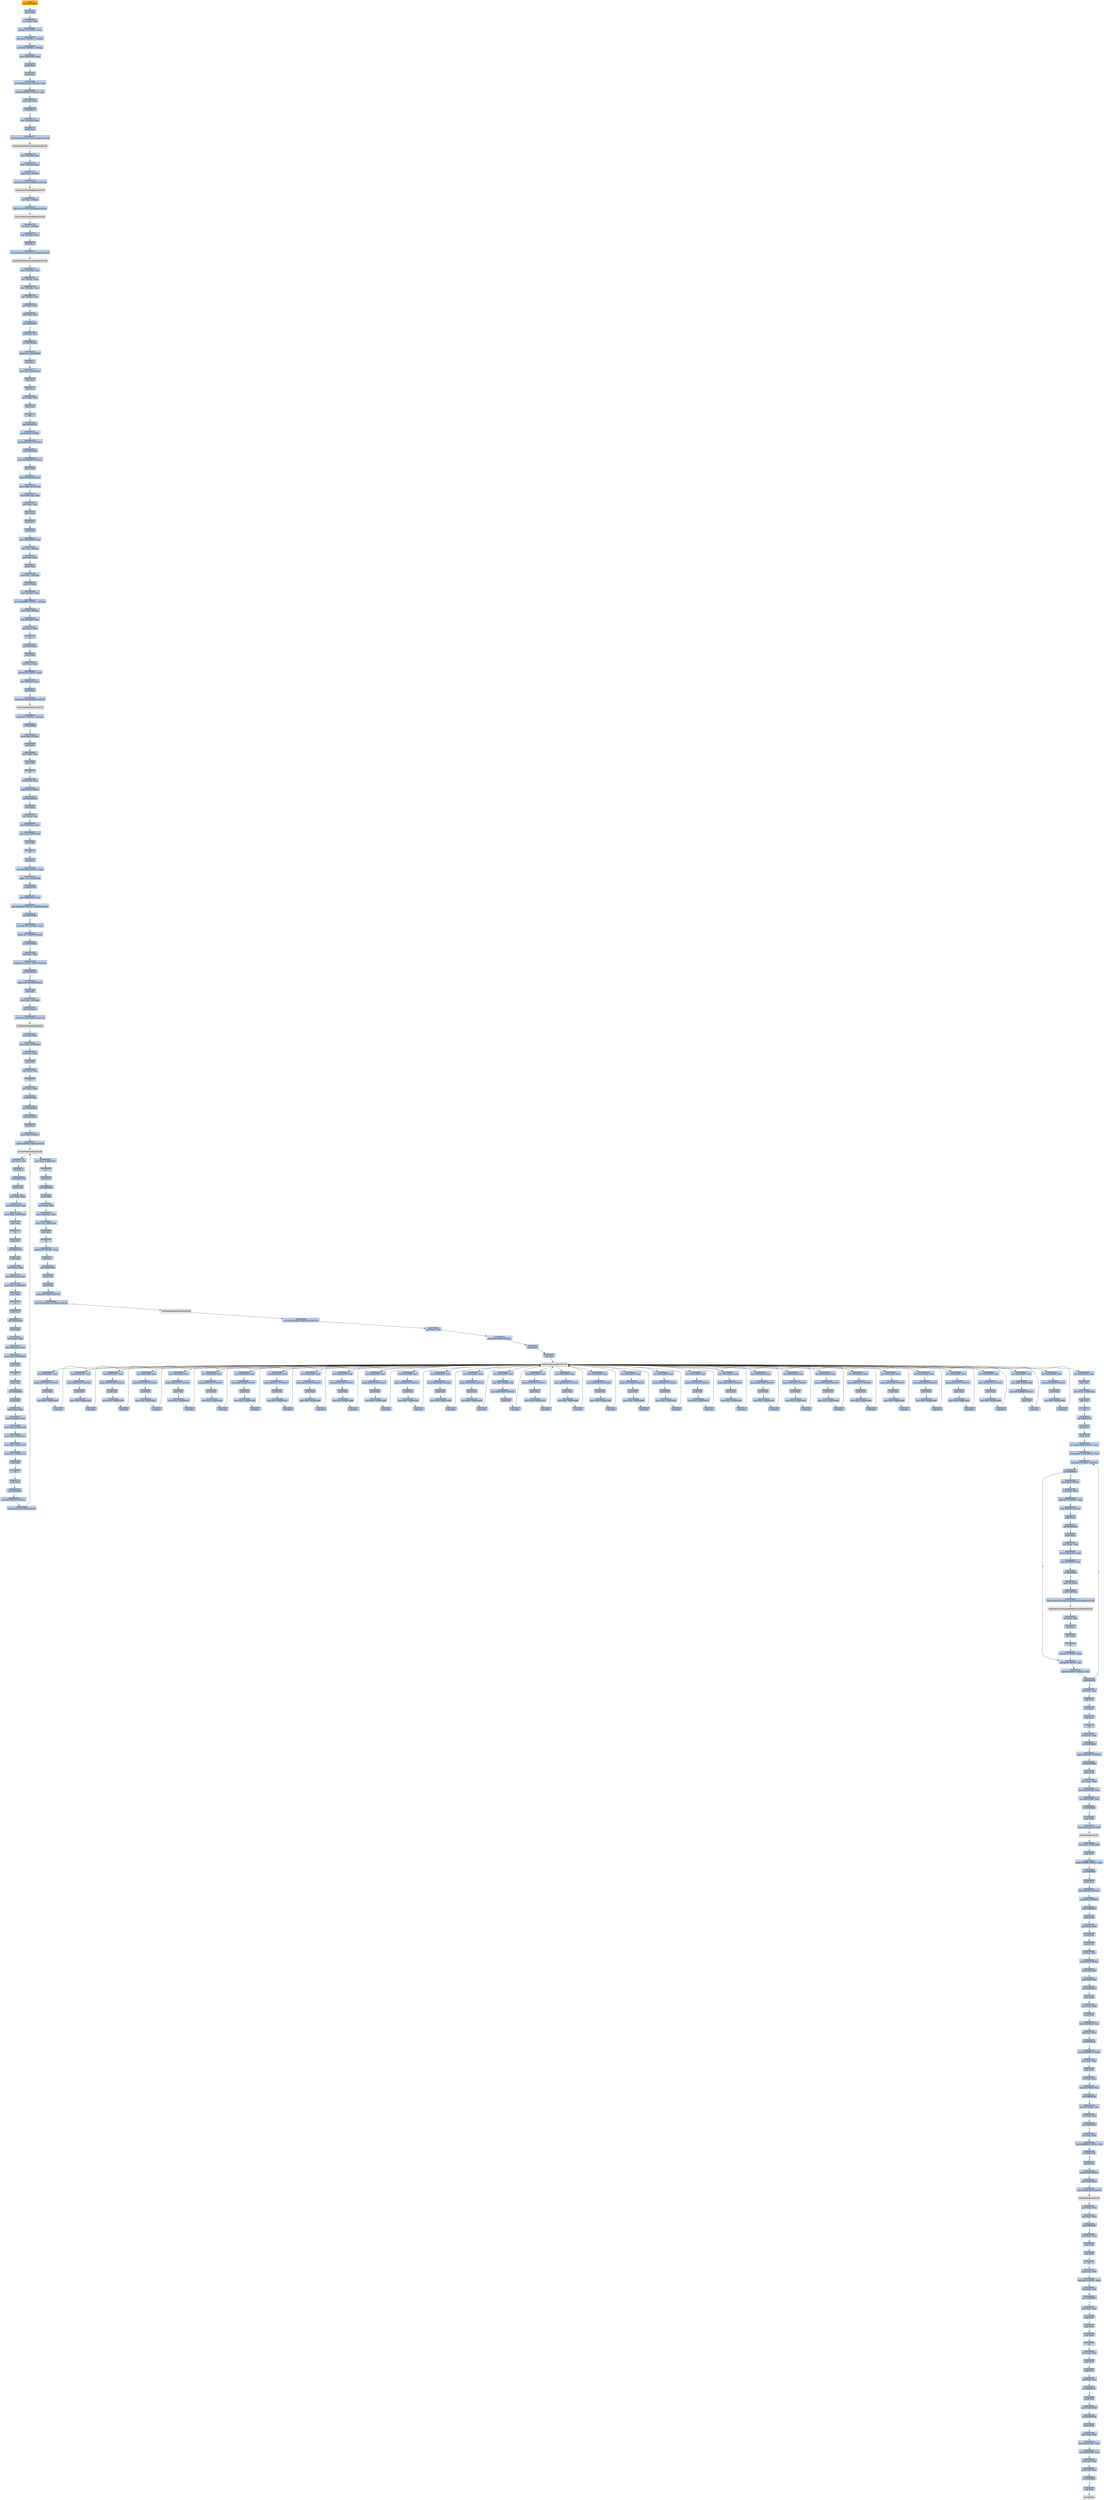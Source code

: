 digraph G {
node[shape=rectangle,style=filled,fillcolor=lightsteelblue,color=lightsteelblue]
bgcolor="transparent"
a0x0040537dcall_0x0040b6e3[label="start\ncall 0x0040b6e3",color="lightgrey",fillcolor="orange"];
a0x0040b6e3pushl_ebp[label="0x0040b6e3\npushl %ebp"];
a0x0040b6e4movl_esp_ebp[label="0x0040b6e4\nmovl %esp, %ebp"];
a0x0040b6e6subl_0x14UINT8_esp[label="0x0040b6e6\nsubl $0x14<UINT8>, %esp"];
a0x0040b6e9andl_0x0UINT8__12ebp_[label="0x0040b6e9\nandl $0x0<UINT8>, -12(%ebp)"];
a0x0040b6edandl_0x0UINT8__8ebp_[label="0x0040b6ed\nandl $0x0<UINT8>, -8(%ebp)"];
a0x0040b6f1movl_0x0041f008_eax[label="0x0040b6f1\nmovl 0x0041f008, %eax"];
a0x0040b6f6pushl_esi[label="0x0040b6f6\npushl %esi"];
a0x0040b6f7pushl_edi[label="0x0040b6f7\npushl %edi"];
a0x0040b6f8movl_0xbb40e64eUINT32_edi[label="0x0040b6f8\nmovl $0xbb40e64e<UINT32>, %edi"];
a0x0040b6fdmovl_0xffff0000UINT32_esi[label="0x0040b6fd\nmovl $0xffff0000<UINT32>, %esi"];
a0x0040b702cmpl_edi_eax[label="0x0040b702\ncmpl %edi, %eax"];
a0x0040b704je_0x0040b713[label="0x0040b704\nje 0x0040b713"];
a0x0040b713leal__12ebp__eax[label="0x0040b713\nleal -12(%ebp), %eax"];
a0x0040b716pushl_eax[label="0x0040b716\npushl %eax"];
a0x0040b717call_GetSystemTimeAsFileTime_kernel32_dll[label="0x0040b717\ncall GetSystemTimeAsFileTime@kernel32.dll"];
GetSystemTimeAsFileTime_kernel32_dll[label="GetSystemTimeAsFileTime@kernel32.dll",color="lightgrey",fillcolor="lightgrey"];
a0x0040b71dmovl__8ebp__eax[label="0x0040b71d\nmovl -8(%ebp), %eax"];
a0x0040b720xorl__12ebp__eax[label="0x0040b720\nxorl -12(%ebp), %eax"];
a0x0040b723movl_eax__4ebp_[label="0x0040b723\nmovl %eax, -4(%ebp)"];
a0x0040b726call_GetCurrentThreadId_kernel32_dll[label="0x0040b726\ncall GetCurrentThreadId@kernel32.dll"];
GetCurrentThreadId_kernel32_dll[label="GetCurrentThreadId@kernel32.dll",color="lightgrey",fillcolor="lightgrey"];
a0x0040b72cxorl_eax__4ebp_[label="0x0040b72c\nxorl %eax, -4(%ebp)"];
a0x0040b72fcall_GetCurrentProcessId_kernel32_dll[label="0x0040b72f\ncall GetCurrentProcessId@kernel32.dll"];
GetCurrentProcessId_kernel32_dll[label="GetCurrentProcessId@kernel32.dll",color="lightgrey",fillcolor="lightgrey"];
a0x0040b735xorl_eax__4ebp_[label="0x0040b735\nxorl %eax, -4(%ebp)"];
a0x0040b738leal__20ebp__eax[label="0x0040b738\nleal -20(%ebp), %eax"];
a0x0040b73bpushl_eax[label="0x0040b73b\npushl %eax"];
a0x0040b73ccall_QueryPerformanceCounter_kernel32_dll[label="0x0040b73c\ncall QueryPerformanceCounter@kernel32.dll"];
QueryPerformanceCounter_kernel32_dll[label="QueryPerformanceCounter@kernel32.dll",color="lightgrey",fillcolor="lightgrey"];
a0x0040b742movl__16ebp__ecx[label="0x0040b742\nmovl -16(%ebp), %ecx"];
a0x0040b745leal__4ebp__eax[label="0x0040b745\nleal -4(%ebp), %eax"];
a0x0040b748xorl__20ebp__ecx[label="0x0040b748\nxorl -20(%ebp), %ecx"];
a0x0040b74bxorl__4ebp__ecx[label="0x0040b74b\nxorl -4(%ebp), %ecx"];
a0x0040b74exorl_eax_ecx[label="0x0040b74e\nxorl %eax, %ecx"];
a0x0040b750cmpl_edi_ecx[label="0x0040b750\ncmpl %edi, %ecx"];
a0x0040b752jne_0x0040b75b[label="0x0040b752\njne 0x0040b75b"];
a0x0040b75btestl_ecx_esi[label="0x0040b75b\ntestl %ecx, %esi"];
a0x0040b75djne_0x0040b76b[label="0x0040b75d\njne 0x0040b76b"];
a0x0040b76bmovl_ecx_0x0041f008[label="0x0040b76b\nmovl %ecx, 0x0041f008"];
a0x0040b771notl_ecx[label="0x0040b771\nnotl %ecx"];
a0x0040b773movl_ecx_0x0041f00c[label="0x0040b773\nmovl %ecx, 0x0041f00c"];
a0x0040b779popl_edi[label="0x0040b779\npopl %edi"];
a0x0040b77apopl_esi[label="0x0040b77a\npopl %esi"];
a0x0040b77bmovl_ebp_esp[label="0x0040b77b\nmovl %ebp, %esp"];
a0x0040b77dpopl_ebp[label="0x0040b77d\npopl %ebp"];
a0x0040b77eret[label="0x0040b77e\nret"];
a0x00405382jmp_0x00405387[label="0x00405382\njmp 0x00405387"];
a0x00405387pushl_0x14UINT8[label="0x00405387\npushl $0x14<UINT8>"];
a0x00405389pushl_0x41d5c8UINT32[label="0x00405389\npushl $0x41d5c8<UINT32>"];
a0x0040538ecall_0x00406a00[label="0x0040538e\ncall 0x00406a00"];
a0x00406a00pushl_0x406a60UINT32[label="0x00406a00\npushl $0x406a60<UINT32>"];
a0x00406a05pushl_fs_0[label="0x00406a05\npushl %fs:0"];
a0x00406a0cmovl_0x10esp__eax[label="0x00406a0c\nmovl 0x10(%esp), %eax"];
a0x00406a10movl_ebp_0x10esp_[label="0x00406a10\nmovl %ebp, 0x10(%esp)"];
a0x00406a14leal_0x10esp__ebp[label="0x00406a14\nleal 0x10(%esp), %ebp"];
a0x00406a18subl_eax_esp[label="0x00406a18\nsubl %eax, %esp"];
a0x00406a1apushl_ebx[label="0x00406a1a\npushl %ebx"];
a0x00406a1bpushl_esi[label="0x00406a1b\npushl %esi"];
a0x00406a1cpushl_edi[label="0x00406a1c\npushl %edi"];
a0x00406a1dmovl_0x0041f008_eax[label="0x00406a1d\nmovl 0x0041f008, %eax"];
a0x00406a22xorl_eax__4ebp_[label="0x00406a22\nxorl %eax, -4(%ebp)"];
a0x00406a25xorl_ebp_eax[label="0x00406a25\nxorl %ebp, %eax"];
a0x00406a27pushl_eax[label="0x00406a27\npushl %eax"];
a0x00406a28movl_esp__24ebp_[label="0x00406a28\nmovl %esp, -24(%ebp)"];
a0x00406a2bpushl__8ebp_[label="0x00406a2b\npushl -8(%ebp)"];
a0x00406a2emovl__4ebp__eax[label="0x00406a2e\nmovl -4(%ebp), %eax"];
a0x00406a31movl_0xfffffffeUINT32__4ebp_[label="0x00406a31\nmovl $0xfffffffe<UINT32>, -4(%ebp)"];
a0x00406a38movl_eax__8ebp_[label="0x00406a38\nmovl %eax, -8(%ebp)"];
a0x00406a3bleal__16ebp__eax[label="0x00406a3b\nleal -16(%ebp), %eax"];
a0x00406a3emovl_eax_fs_0[label="0x00406a3e\nmovl %eax, %fs:0"];
a0x00406a44ret[label="0x00406a44\nret"];
a0x00405393call_0x0040b8ca[label="0x00405393\ncall 0x0040b8ca"];
a0x0040b8capushl_ebp[label="0x0040b8ca\npushl %ebp"];
a0x0040b8cbmovl_esp_ebp[label="0x0040b8cb\nmovl %esp, %ebp"];
a0x0040b8cdsubl_0x44UINT8_esp[label="0x0040b8cd\nsubl $0x44<UINT8>, %esp"];
a0x0040b8d0leal__68ebp__eax[label="0x0040b8d0\nleal -68(%ebp), %eax"];
a0x0040b8d3pushl_eax[label="0x0040b8d3\npushl %eax"];
a0x0040b8d4call_GetStartupInfoW_kernel32_dll[label="0x0040b8d4\ncall GetStartupInfoW@kernel32.dll"];
GetStartupInfoW_kernel32_dll[label="GetStartupInfoW@kernel32.dll",color="lightgrey",fillcolor="lightgrey"];
a0x0040b8datestb_0x1UINT8__24ebp_[label="0x0040b8da\ntestb $0x1<UINT8>, -24(%ebp)"];
a0x0040b8deje_0x0040b8e6[label="0x0040b8de\nje 0x0040b8e6"];
a0x0040b8e6pushl_0xaUINT8[label="0x0040b8e6\npushl $0xa<UINT8>"];
a0x0040b8e8popl_eax[label="0x0040b8e8\npopl %eax"];
a0x0040b8e9movl_ebp_esp[label="0x0040b8e9\nmovl %ebp, %esp"];
a0x0040b8ebpopl_ebp[label="0x0040b8eb\npopl %ebp"];
a0x0040b8ecret[label="0x0040b8ec\nret"];
a0x00405398movzwl_ax_esi[label="0x00405398\nmovzwl %ax, %esi"];
a0x0040539bpushl_0x2UINT8[label="0x0040539b\npushl $0x2<UINT8>"];
a0x0040539dcall_0x0040b696[label="0x0040539d\ncall 0x0040b696"];
a0x0040b696pushl_ebp[label="0x0040b696\npushl %ebp"];
a0x0040b697movl_esp_ebp[label="0x0040b697\nmovl %esp, %ebp"];
a0x0040b699movl_0x8ebp__eax[label="0x0040b699\nmovl 0x8(%ebp), %eax"];
a0x0040b69cmovl_eax_0x00420ad8[label="0x0040b69c\nmovl %eax, 0x00420ad8"];
a0x0040b6a1popl_ebp[label="0x0040b6a1\npopl %ebp"];
a0x0040b6a2ret[label="0x0040b6a2\nret"];
a0x004053a2popl_ecx[label="0x004053a2\npopl %ecx"];
a0x004053a3movl_0x5a4dUINT32_eax[label="0x004053a3\nmovl $0x5a4d<UINT32>, %eax"];
a0x004053a8cmpw_ax_0x00400000[label="0x004053a8\ncmpw %ax, 0x00400000"];
a0x004053afje_0x004053b5[label="0x004053af\nje 0x004053b5"];
a0x004053b5movl_0x0040003c_eax[label="0x004053b5\nmovl 0x0040003c, %eax"];
a0x004053bacmpl_0x4550UINT32_0x400000eax_[label="0x004053ba\ncmpl $0x4550<UINT32>, 0x400000(%eax)"];
a0x004053c4jne_0x004053b1[label="0x004053c4\njne 0x004053b1"];
a0x004053c6movl_0x10bUINT32_ecx[label="0x004053c6\nmovl $0x10b<UINT32>, %ecx"];
a0x004053cbcmpw_cx_0x400018eax_[label="0x004053cb\ncmpw %cx, 0x400018(%eax)"];
a0x004053d2jne_0x004053b1[label="0x004053d2\njne 0x004053b1"];
a0x004053d4xorl_ebx_ebx[label="0x004053d4\nxorl %ebx, %ebx"];
a0x004053d6cmpl_0xeUINT8_0x400074eax_[label="0x004053d6\ncmpl $0xe<UINT8>, 0x400074(%eax)"];
a0x004053ddjbe_0x004053e8[label="0x004053dd\njbe 0x004053e8"];
a0x004053dfcmpl_ebx_0x4000e8eax_[label="0x004053df\ncmpl %ebx, 0x4000e8(%eax)"];
a0x004053e5setne_bl[label="0x004053e5\nsetne %bl"];
a0x004053e8movl_ebx__28ebp_[label="0x004053e8\nmovl %ebx, -28(%ebp)"];
a0x004053ebcall_0x0040aea3[label="0x004053eb\ncall 0x0040aea3"];
a0x0040aea3call_GetProcessHeap_kernel32_dll[label="0x0040aea3\ncall GetProcessHeap@kernel32.dll"];
GetProcessHeap_kernel32_dll[label="GetProcessHeap@kernel32.dll",color="lightgrey",fillcolor="lightgrey"];
a0x0040aea9xorl_ecx_ecx[label="0x0040aea9\nxorl %ecx, %ecx"];
a0x0040aeabmovl_eax_0x004208cc[label="0x0040aeab\nmovl %eax, 0x004208cc"];
a0x0040aeb0testl_eax_eax[label="0x0040aeb0\ntestl %eax, %eax"];
a0x0040aeb2setne_cl[label="0x0040aeb2\nsetne %cl"];
a0x0040aeb5movl_ecx_eax[label="0x0040aeb5\nmovl %ecx, %eax"];
a0x0040aeb7ret[label="0x0040aeb7\nret"];
a0x004053f0testl_eax_eax[label="0x004053f0\ntestl %eax, %eax"];
a0x004053f2jne_0x004053fc[label="0x004053f2\njne 0x004053fc"];
a0x004053fccall_0x004086bb[label="0x004053fc\ncall 0x004086bb"];
a0x004086bbcall_0x0040670f[label="0x004086bb\ncall 0x0040670f"];
a0x0040670fpushl_esi[label="0x0040670f\npushl %esi"];
a0x00406710pushl_0x0UINT8[label="0x00406710\npushl $0x0<UINT8>"];
a0x00406712call_EncodePointer_kernel32_dll[label="0x00406712\ncall EncodePointer@kernel32.dll"];
EncodePointer_kernel32_dll[label="EncodePointer@kernel32.dll",color="lightgrey",fillcolor="lightgrey"];
a0x00406718movl_eax_esi[label="0x00406718\nmovl %eax, %esi"];
a0x0040671apushl_esi[label="0x0040671a\npushl %esi"];
a0x0040671bcall_0x004077d5[label="0x0040671b\ncall 0x004077d5"];
a0x004077d5pushl_ebp[label="0x004077d5\npushl %ebp"];
a0x004077d6movl_esp_ebp[label="0x004077d6\nmovl %esp, %ebp"];
a0x004077d8movl_0x8ebp__eax[label="0x004077d8\nmovl 0x8(%ebp), %eax"];
a0x004077dbmovl_eax_0x004208a4[label="0x004077db\nmovl %eax, 0x004208a4"];
a0x004077e0popl_ebp[label="0x004077e0\npopl %ebp"];
a0x004077e1ret[label="0x004077e1\nret"];
a0x00406720pushl_esi[label="0x00406720\npushl %esi"];
a0x00406721call_0x00407907[label="0x00406721\ncall 0x00407907"];
a0x00407907pushl_ebp[label="0x00407907\npushl %ebp"];
a0x00407908movl_esp_ebp[label="0x00407908\nmovl %esp, %ebp"];
a0x0040790amovl_0x8ebp__eax[label="0x0040790a\nmovl 0x8(%ebp), %eax"];
a0x0040790dmovl_eax_0x004208a8[label="0x0040790d\nmovl %eax, 0x004208a8"];
a0x00407912popl_ebp[label="0x00407912\npopl %ebp"];
a0x00407913ret[label="0x00407913\nret"];
a0x00406726pushl_esi[label="0x00406726\npushl %esi"];
a0x00406727call_0x00406c56[label="0x00406727\ncall 0x00406c56"];
a0x00406c56pushl_ebp[label="0x00406c56\npushl %ebp"];
a0x00406c57movl_esp_ebp[label="0x00406c57\nmovl %esp, %ebp"];
a0x00406c59movl_0x8ebp__eax[label="0x00406c59\nmovl 0x8(%ebp), %eax"];
a0x00406c5cmovl_eax_0x00420898[label="0x00406c5c\nmovl %eax, 0x00420898"];
a0x00406c61popl_ebp[label="0x00406c61\npopl %ebp"];
a0x00406c62ret[label="0x00406c62\nret"];
a0x0040672cpushl_esi[label="0x0040672c\npushl %esi"];
a0x0040672dcall_0x0040d94e[label="0x0040672d\ncall 0x0040d94e"];
a0x0040d94epushl_ebp[label="0x0040d94e\npushl %ebp"];
a0x0040d94fmovl_esp_ebp[label="0x0040d94f\nmovl %esp, %ebp"];
a0x0040d951movl_0x8ebp__eax[label="0x0040d951\nmovl 0x8(%ebp), %eax"];
a0x0040d954movl_eax_0x00421268[label="0x0040d954\nmovl %eax, 0x00421268"];
a0x0040d959movl_eax_0x0042126c[label="0x0040d959\nmovl %eax, 0x0042126c"];
a0x0040d95emovl_eax_0x00421270[label="0x0040d95e\nmovl %eax, 0x00421270"];
a0x0040d963movl_eax_0x00421274[label="0x0040d963\nmovl %eax, 0x00421274"];
a0x0040d968popl_ebp[label="0x0040d968\npopl %ebp"];
a0x0040d969ret[label="0x0040d969\nret"];
a0x00406732pushl_esi[label="0x00406732\npushl %esi"];
a0x00406733call_0x0040bd5b[label="0x00406733\ncall 0x0040bd5b"];
a0x0040bd5bpushl_0x40bd14UINT32[label="0x0040bd5b\npushl $0x40bd14<UINT32>"];
a0x0040bd60call_EncodePointer_kernel32_dll[label="0x0040bd60\ncall EncodePointer@kernel32.dll"];
a0x0040bd66movl_eax_0x0042110c[label="0x0040bd66\nmovl %eax, 0x0042110c"];
a0x0040bd6bret[label="0x0040bd6b\nret"];
a0x00406738pushl_esi[label="0x00406738\npushl %esi"];
a0x00406739call_0x0040db5f[label="0x00406739\ncall 0x0040db5f"];
a0x0040db5fpushl_ebp[label="0x0040db5f\npushl %ebp"];
a0x0040db60movl_esp_ebp[label="0x0040db60\nmovl %esp, %ebp"];
a0x0040db62movl_0x8ebp__eax[label="0x0040db62\nmovl 0x8(%ebp), %eax"];
a0x0040db65movl_eax_0x0042127c[label="0x0040db65\nmovl %eax, 0x0042127c"];
a0x0040db6apopl_ebp[label="0x0040db6a\npopl %ebp"];
a0x0040db6bret[label="0x0040db6b\nret"];
a0x0040673eaddl_0x18UINT8_esp[label="0x0040673e\naddl $0x18<UINT8>, %esp"];
a0x00406741popl_esi[label="0x00406741\npopl %esi"];
a0x00406742jmp_0x0040b95b[label="0x00406742\njmp 0x0040b95b"];
a0x0040b95bpushl_esi[label="0x0040b95b\npushl %esi"];
a0x0040b95cpushl_edi[label="0x0040b95c\npushl %edi"];
a0x0040b95dpushl_0x4190dcUINT32[label="0x0040b95d\npushl $0x4190dc<UINT32>"];
a0x0040b962call_GetModuleHandleW_kernel32_dll[label="0x0040b962\ncall GetModuleHandleW@kernel32.dll"];
GetModuleHandleW_kernel32_dll[label="GetModuleHandleW@kernel32.dll",color="lightgrey",fillcolor="lightgrey"];
a0x0040b968movl_GetProcAddress_kernel32_dll_esi[label="0x0040b968\nmovl GetProcAddress@kernel32.dll, %esi"];
a0x0040b96emovl_eax_edi[label="0x0040b96e\nmovl %eax, %edi"];
a0x0040b970pushl_0x4190f8UINT32[label="0x0040b970\npushl $0x4190f8<UINT32>"];
a0x0040b975pushl_edi[label="0x0040b975\npushl %edi"];
a0x0040b976call_esi[label="0x0040b976\ncall %esi"];
GetProcAddress_kernel32_dll[label="GetProcAddress@kernel32.dll",color="lightgrey",fillcolor="lightgrey"];
a0x0040b978xorl_0x0041f008_eax[label="0x0040b978\nxorl 0x0041f008, %eax"];
a0x0040b97epushl_0x419104UINT32[label="0x0040b97e\npushl $0x419104<UINT32>"];
a0x0040b983pushl_edi[label="0x0040b983\npushl %edi"];
a0x0040b984movl_eax_0x00421820[label="0x0040b984\nmovl %eax, 0x00421820"];
a0x0040b989call_esi[label="0x0040b989\ncall %esi"];
a0x0040b98bxorl_0x0041f008_eax[label="0x0040b98b\nxorl 0x0041f008, %eax"];
a0x0040b991pushl_0x41910cUINT32[label="0x0040b991\npushl $0x41910c<UINT32>"];
a0x0040b996pushl_edi[label="0x0040b996\npushl %edi"];
a0x0040b997movl_eax_0x00421824[label="0x0040b997\nmovl %eax, 0x00421824"];
a0x0040b99ccall_esi[label="0x0040b99c\ncall %esi"];
a0x0040b99exorl_0x0041f008_eax[label="0x0040b99e\nxorl 0x0041f008, %eax"];
a0x0040b9a4pushl_0x419118UINT32[label="0x0040b9a4\npushl $0x419118<UINT32>"];
a0x0040b9a9pushl_edi[label="0x0040b9a9\npushl %edi"];
a0x0040b9aamovl_eax_0x00421828[label="0x0040b9aa\nmovl %eax, 0x00421828"];
a0x0040b9afcall_esi[label="0x0040b9af\ncall %esi"];
a0x0040b9b1xorl_0x0041f008_eax[label="0x0040b9b1\nxorl 0x0041f008, %eax"];
a0x0040b9b7pushl_0x419124UINT32[label="0x0040b9b7\npushl $0x419124<UINT32>"];
a0x0040b9bcpushl_edi[label="0x0040b9bc\npushl %edi"];
a0x0040b9bdmovl_eax_0x0042182c[label="0x0040b9bd\nmovl %eax, 0x0042182c"];
a0x0040b9c2call_esi[label="0x0040b9c2\ncall %esi"];
a0x0040b9c4xorl_0x0041f008_eax[label="0x0040b9c4\nxorl 0x0041f008, %eax"];
a0x0040b9capushl_0x419140UINT32[label="0x0040b9ca\npushl $0x419140<UINT32>"];
a0x0040b9cfpushl_edi[label="0x0040b9cf\npushl %edi"];
a0x0040b9d0movl_eax_0x00421830[label="0x0040b9d0\nmovl %eax, 0x00421830"];
a0x0040b9d5call_esi[label="0x0040b9d5\ncall %esi"];
a0x0040b9d7xorl_0x0041f008_eax[label="0x0040b9d7\nxorl 0x0041f008, %eax"];
a0x0040b9ddpushl_0x419150UINT32[label="0x0040b9dd\npushl $0x419150<UINT32>"];
a0x0040b9e2pushl_edi[label="0x0040b9e2\npushl %edi"];
a0x0040b9e3movl_eax_0x00421834[label="0x0040b9e3\nmovl %eax, 0x00421834"];
a0x0040b9e8call_esi[label="0x0040b9e8\ncall %esi"];
a0x0040b9eaxorl_0x0041f008_eax[label="0x0040b9ea\nxorl 0x0041f008, %eax"];
a0x0040b9f0pushl_0x419164UINT32[label="0x0040b9f0\npushl $0x419164<UINT32>"];
a0x0040b9f5pushl_edi[label="0x0040b9f5\npushl %edi"];
a0x0040b9f6movl_eax_0x00421838[label="0x0040b9f6\nmovl %eax, 0x00421838"];
a0x0040b9fbcall_esi[label="0x0040b9fb\ncall %esi"];
a0x0040b9fdxorl_0x0041f008_eax[label="0x0040b9fd\nxorl 0x0041f008, %eax"];
a0x0040ba03pushl_0x41917cUINT32[label="0x0040ba03\npushl $0x41917c<UINT32>"];
a0x0040ba08pushl_edi[label="0x0040ba08\npushl %edi"];
a0x0040ba09movl_eax_0x0042183c[label="0x0040ba09\nmovl %eax, 0x0042183c"];
a0x0040ba0ecall_esi[label="0x0040ba0e\ncall %esi"];
a0x0040ba10xorl_0x0041f008_eax[label="0x0040ba10\nxorl 0x0041f008, %eax"];
a0x0040ba16pushl_0x419194UINT32[label="0x0040ba16\npushl $0x419194<UINT32>"];
a0x0040ba1bpushl_edi[label="0x0040ba1b\npushl %edi"];
a0x0040ba1cmovl_eax_0x00421840[label="0x0040ba1c\nmovl %eax, 0x00421840"];
a0x0040ba21call_esi[label="0x0040ba21\ncall %esi"];
a0x0040ba23xorl_0x0041f008_eax[label="0x0040ba23\nxorl 0x0041f008, %eax"];
a0x0040ba29pushl_0x4191a8UINT32[label="0x0040ba29\npushl $0x4191a8<UINT32>"];
a0x0040ba2epushl_edi[label="0x0040ba2e\npushl %edi"];
a0x0040ba2fmovl_eax_0x00421844[label="0x0040ba2f\nmovl %eax, 0x00421844"];
a0x0040ba34call_esi[label="0x0040ba34\ncall %esi"];
a0x0040ba36xorl_0x0041f008_eax[label="0x0040ba36\nxorl 0x0041f008, %eax"];
a0x0040ba3cpushl_0x4191c8UINT32[label="0x0040ba3c\npushl $0x4191c8<UINT32>"];
a0x0040ba41pushl_edi[label="0x0040ba41\npushl %edi"];
a0x0040ba42movl_eax_0x00421848[label="0x0040ba42\nmovl %eax, 0x00421848"];
a0x0040ba47call_esi[label="0x0040ba47\ncall %esi"];
a0x0040ba49xorl_0x0041f008_eax[label="0x0040ba49\nxorl 0x0041f008, %eax"];
a0x0040ba4fpushl_0x4191e0UINT32[label="0x0040ba4f\npushl $0x4191e0<UINT32>"];
a0x0040ba54pushl_edi[label="0x0040ba54\npushl %edi"];
a0x0040ba55movl_eax_0x0042184c[label="0x0040ba55\nmovl %eax, 0x0042184c"];
a0x0040ba5acall_esi[label="0x0040ba5a\ncall %esi"];
a0x0040ba5cxorl_0x0041f008_eax[label="0x0040ba5c\nxorl 0x0041f008, %eax"];
a0x0040ba62pushl_0x4191f8UINT32[label="0x0040ba62\npushl $0x4191f8<UINT32>"];
a0x0040ba67pushl_edi[label="0x0040ba67\npushl %edi"];
a0x0040ba68movl_eax_0x00421850[label="0x0040ba68\nmovl %eax, 0x00421850"];
a0x0040ba6dcall_esi[label="0x0040ba6d\ncall %esi"];
a0x0040ba6fxorl_0x0041f008_eax[label="0x0040ba6f\nxorl 0x0041f008, %eax"];
a0x0040ba75pushl_0x41920cUINT32[label="0x0040ba75\npushl $0x41920c<UINT32>"];
a0x0040ba7apushl_edi[label="0x0040ba7a\npushl %edi"];
a0x0040ba7bmovl_eax_0x00421854[label="0x0040ba7b\nmovl %eax, 0x00421854"];
a0x0040ba80call_esi[label="0x0040ba80\ncall %esi"];
a0x0040ba82xorl_0x0041f008_eax[label="0x0040ba82\nxorl 0x0041f008, %eax"];
a0x0040ba88movl_eax_0x00421858[label="0x0040ba88\nmovl %eax, 0x00421858"];
a0x0040ba8dpushl_0x419220UINT32[label="0x0040ba8d\npushl $0x419220<UINT32>"];
a0x0040ba92pushl_edi[label="0x0040ba92\npushl %edi"];
a0x0040ba93call_esi[label="0x0040ba93\ncall %esi"];
a0x0040ba95xorl_0x0041f008_eax[label="0x0040ba95\nxorl 0x0041f008, %eax"];
a0x0040ba9bpushl_0x41923cUINT32[label="0x0040ba9b\npushl $0x41923c<UINT32>"];
a0x0040baa0pushl_edi[label="0x0040baa0\npushl %edi"];
a0x0040baa1movl_eax_0x0042185c[label="0x0040baa1\nmovl %eax, 0x0042185c"];
a0x0040baa6call_esi[label="0x0040baa6\ncall %esi"];
a0x0040baa8xorl_0x0041f008_eax[label="0x0040baa8\nxorl 0x0041f008, %eax"];
a0x0040baaepushl_0x41925cUINT32[label="0x0040baae\npushl $0x41925c<UINT32>"];
a0x0040bab3pushl_edi[label="0x0040bab3\npushl %edi"];
a0x0040bab4movl_eax_0x00421860[label="0x0040bab4\nmovl %eax, 0x00421860"];
a0x0040bab9call_esi[label="0x0040bab9\ncall %esi"];
a0x0040babbxorl_0x0041f008_eax[label="0x0040babb\nxorl 0x0041f008, %eax"];
a0x0040bac1pushl_0x419278UINT32[label="0x0040bac1\npushl $0x419278<UINT32>"];
a0x0040bac6pushl_edi[label="0x0040bac6\npushl %edi"];
a0x0040bac7movl_eax_0x00421864[label="0x0040bac7\nmovl %eax, 0x00421864"];
a0x0040bacccall_esi[label="0x0040bacc\ncall %esi"];
a0x0040bacexorl_0x0041f008_eax[label="0x0040bace\nxorl 0x0041f008, %eax"];
a0x0040bad4pushl_0x419298UINT32[label="0x0040bad4\npushl $0x419298<UINT32>"];
a0x0040bad9pushl_edi[label="0x0040bad9\npushl %edi"];
a0x0040badamovl_eax_0x00421868[label="0x0040bada\nmovl %eax, 0x00421868"];
a0x0040badfcall_esi[label="0x0040badf\ncall %esi"];
a0x0040bae1xorl_0x0041f008_eax[label="0x0040bae1\nxorl 0x0041f008, %eax"];
a0x0040bae7pushl_0x4192acUINT32[label="0x0040bae7\npushl $0x4192ac<UINT32>"];
a0x0040baecpushl_edi[label="0x0040baec\npushl %edi"];
a0x0040baedmovl_eax_0x0042186c[label="0x0040baed\nmovl %eax, 0x0042186c"];
a0x0040baf2call_esi[label="0x0040baf2\ncall %esi"];
a0x0040baf4xorl_0x0041f008_eax[label="0x0040baf4\nxorl 0x0041f008, %eax"];
a0x0040bafapushl_0x4192c8UINT32[label="0x0040bafa\npushl $0x4192c8<UINT32>"];
a0x0040baffpushl_edi[label="0x0040baff\npushl %edi"];
a0x0040bb00movl_eax_0x00421870[label="0x0040bb00\nmovl %eax, 0x00421870"];
a0x0040bb05call_esi[label="0x0040bb05\ncall %esi"];
a0x0040bb07xorl_0x0041f008_eax[label="0x0040bb07\nxorl 0x0041f008, %eax"];
a0x0040bb0dpushl_0x4192dcUINT32[label="0x0040bb0d\npushl $0x4192dc<UINT32>"];
a0x0040bb12pushl_edi[label="0x0040bb12\npushl %edi"];
a0x0040bb13movl_eax_0x00421878[label="0x0040bb13\nmovl %eax, 0x00421878"];
a0x0040bb18call_esi[label="0x0040bb18\ncall %esi"];
a0x0040bb1axorl_0x0041f008_eax[label="0x0040bb1a\nxorl 0x0041f008, %eax"];
a0x0040bb20pushl_0x4192ecUINT32[label="0x0040bb20\npushl $0x4192ec<UINT32>"];
a0x0040bb25pushl_edi[label="0x0040bb25\npushl %edi"];
a0x0040bb26movl_eax_0x00421874[label="0x0040bb26\nmovl %eax, 0x00421874"];
a0x0040bb2bcall_esi[label="0x0040bb2b\ncall %esi"];
a0x0040bb2dxorl_0x0041f008_eax[label="0x0040bb2d\nxorl 0x0041f008, %eax"];
a0x0040bb33pushl_0x4192fcUINT32[label="0x0040bb33\npushl $0x4192fc<UINT32>"];
a0x0040bb38pushl_edi[label="0x0040bb38\npushl %edi"];
a0x0040bb39movl_eax_0x0042187c[label="0x0040bb39\nmovl %eax, 0x0042187c"];
a0x0040bb3ecall_esi[label="0x0040bb3e\ncall %esi"];
a0x0040bb40xorl_0x0041f008_eax[label="0x0040bb40\nxorl 0x0041f008, %eax"];
a0x0040bb46pushl_0x41930cUINT32[label="0x0040bb46\npushl $0x41930c<UINT32>"];
a0x0040bb4bpushl_edi[label="0x0040bb4b\npushl %edi"];
a0x0040bb4cmovl_eax_0x00421880[label="0x0040bb4c\nmovl %eax, 0x00421880"];
a0x0040bb51call_esi[label="0x0040bb51\ncall %esi"];
a0x0040bb53xorl_0x0041f008_eax[label="0x0040bb53\nxorl 0x0041f008, %eax"];
a0x0040bb59pushl_0x41931cUINT32[label="0x0040bb59\npushl $0x41931c<UINT32>"];
a0x0040bb5epushl_edi[label="0x0040bb5e\npushl %edi"];
a0x0040bb5fmovl_eax_0x00421884[label="0x0040bb5f\nmovl %eax, 0x00421884"];
a0x0040bb64call_esi[label="0x0040bb64\ncall %esi"];
a0x0040bb66xorl_0x0041f008_eax[label="0x0040bb66\nxorl 0x0041f008, %eax"];
a0x0040bb6cpushl_0x419338UINT32[label="0x0040bb6c\npushl $0x419338<UINT32>"];
a0x0040bb71pushl_edi[label="0x0040bb71\npushl %edi"];
a0x0040bb72movl_eax_0x00421888[label="0x0040bb72\nmovl %eax, 0x00421888"];
a0x0040bb77call_esi[label="0x0040bb77\ncall %esi"];
a0x0040bb79xorl_0x0041f008_eax[label="0x0040bb79\nxorl 0x0041f008, %eax"];
a0x0040bb7fpushl_0x41934cUINT32[label="0x0040bb7f\npushl $0x41934c<UINT32>"];
a0x0040bb84pushl_edi[label="0x0040bb84\npushl %edi"];
a0x0040bb85movl_eax_0x0042188c[label="0x0040bb85\nmovl %eax, 0x0042188c"];
a0x0040bb8acall_esi[label="0x0040bb8a\ncall %esi"];
a0x0040bb8cxorl_0x0041f008_eax[label="0x0040bb8c\nxorl 0x0041f008, %eax"];
a0x0040bb92pushl_0x41935cUINT32[label="0x0040bb92\npushl $0x41935c<UINT32>"];
a0x0040bb97pushl_edi[label="0x0040bb97\npushl %edi"];
a0x0040bb98movl_eax_0x00421890[label="0x0040bb98\nmovl %eax, 0x00421890"];
a0x0040bb9dcall_esi[label="0x0040bb9d\ncall %esi"];
a0x0040bb9fxorl_0x0041f008_eax[label="0x0040bb9f\nxorl 0x0041f008, %eax"];
a0x0040bba5pushl_0x419370UINT32[label="0x0040bba5\npushl $0x419370<UINT32>"];
a0x0040bbaapushl_edi[label="0x0040bbaa\npushl %edi"];
a0x0040bbabmovl_eax_0x00421894[label="0x0040bbab\nmovl %eax, 0x00421894"];
a0x0040bbb0call_esi[label="0x0040bbb0\ncall %esi"];
a0x0040bbb2xorl_0x0041f008_eax[label="0x0040bbb2\nxorl 0x0041f008, %eax"];
a0x0040bbb8movl_eax_0x00421898[label="0x0040bbb8\nmovl %eax, 0x00421898"];
a0x0040bbbdpushl_0x419380UINT32[label="0x0040bbbd\npushl $0x419380<UINT32>"];
a0x0040bbc2pushl_edi[label="0x0040bbc2\npushl %edi"];
a0x0040bbc3call_esi[label="0x0040bbc3\ncall %esi"];
a0x0040bbc5xorl_0x0041f008_eax[label="0x0040bbc5\nxorl 0x0041f008, %eax"];
a0x0040bbcbpushl_0x4193a0UINT32[label="0x0040bbcb\npushl $0x4193a0<UINT32>"];
a0x0040bbd0pushl_edi[label="0x0040bbd0\npushl %edi"];
a0x0040bbd1movl_eax_0x0042189c[label="0x0040bbd1\nmovl %eax, 0x0042189c"];
a0x0040bbd6call_esi[label="0x0040bbd6\ncall %esi"];
a0x0040bbd8xorl_0x0041f008_eax[label="0x0040bbd8\nxorl 0x0041f008, %eax"];
a0x0040bbdepopl_edi[label="0x0040bbde\npopl %edi"];
a0x0040bbdfmovl_eax_0x004218a0[label="0x0040bbdf\nmovl %eax, 0x004218a0"];
a0x0040bbe4popl_esi[label="0x0040bbe4\npopl %esi"];
a0x0040bbe5ret[label="0x0040bbe5\nret"];
a0x004086c0call_0x0040d7a7[label="0x004086c0\ncall 0x0040d7a7"];
a0x0040d7a7pushl_esi[label="0x0040d7a7\npushl %esi"];
a0x0040d7a8pushl_edi[label="0x0040d7a8\npushl %edi"];
a0x0040d7a9movl_0x41fe38UINT32_esi[label="0x0040d7a9\nmovl $0x41fe38<UINT32>, %esi"];
a0x0040d7aemovl_0x421118UINT32_edi[label="0x0040d7ae\nmovl $0x421118<UINT32>, %edi"];
a0x0040d7b3cmpl_0x1UINT8_0x4esi_[label="0x0040d7b3\ncmpl $0x1<UINT8>, 0x4(%esi)"];
a0x0040d7b7jne_0x0040d7cf[label="0x0040d7b7\njne 0x0040d7cf"];
a0x0040d7b9pushl_0x0UINT8[label="0x0040d7b9\npushl $0x0<UINT8>"];
a0x0040d7bbmovl_edi_esi_[label="0x0040d7bb\nmovl %edi, (%esi)"];
a0x0040d7bdaddl_0x18UINT8_edi[label="0x0040d7bd\naddl $0x18<UINT8>, %edi"];
a0x0040d7c0pushl_0xfa0UINT32[label="0x0040d7c0\npushl $0xfa0<UINT32>"];
a0x0040d7c5pushl_esi_[label="0x0040d7c5\npushl (%esi)"];
a0x0040d7c7call_0x0040b8ed[label="0x0040d7c7\ncall 0x0040b8ed"];
a0x0040b8edpushl_ebp[label="0x0040b8ed\npushl %ebp"];
a0x0040b8eemovl_esp_ebp[label="0x0040b8ee\nmovl %esp, %ebp"];
a0x0040b8f0movl_0x00421830_eax[label="0x0040b8f0\nmovl 0x00421830, %eax"];
a0x0040b8f5xorl_0x0041f008_eax[label="0x0040b8f5\nxorl 0x0041f008, %eax"];
a0x0040b8fbje_0x0040b90a[label="0x0040b8fb\nje 0x0040b90a"];
a0x0040b90apushl_0xcebp_[label="0x0040b90a\npushl 0xc(%ebp)"];
a0x0040b90dpushl_0x8ebp_[label="0x0040b90d\npushl 0x8(%ebp)"];
a0x0040b910call_InitializeCriticalSectionAndSpinCount_kernel32_dll[label="0x0040b910\ncall InitializeCriticalSectionAndSpinCount@kernel32.dll"];
InitializeCriticalSectionAndSpinCount_kernel32_dll[label="InitializeCriticalSectionAndSpinCount@kernel32.dll",color="lightgrey",fillcolor="lightgrey"];
a0x0040b916xorl_eax_eax[label="0x0040b916\nxorl %eax, %eax"];
a0x0040b918incl_eax[label="0x0040b918\nincl %eax"];
a0x0040b919popl_ebp[label="0x0040b919\npopl %ebp"];
a0x0040b91aret[label="0x0040b91a\nret"];
a0x0040d7ccaddl_0xcUINT8_esp[label="0x0040d7cc\naddl $0xc<UINT8>, %esp"];
a0x0040d7cfaddl_0x8UINT8_esi[label="0x0040d7cf\naddl $0x8<UINT8>, %esi"];
a0x0040d7d2cmpl_0x41ff58UINT32_esi[label="0x0040d7d2\ncmpl $0x41ff58<UINT32>, %esi"];
a0x0040d7d8jl_0x0040d7b3[label="0x0040d7d8\njl 0x0040d7b3"];
a0x0040d7daxorl_eax_eax[label="0x0040d7da\nxorl %eax, %eax"];
a0x0040d7dcpopl_edi[label="0x0040d7dc\npopl %edi"];
a0x0040d7ddincl_eax[label="0x0040d7dd\nincl %eax"];
a0x0040d7depopl_esi[label="0x0040d7de\npopl %esi"];
a0x0040d7dfret[label="0x0040d7df\nret"];
a0x004086c5testl_eax_eax[label="0x004086c5\ntestl %eax, %eax"];
a0x004086c7jne_0x004086d1[label="0x004086c7\njne 0x004086d1"];
a0x004086d1pushl_0x40844cUINT32[label="0x004086d1\npushl $0x40844c<UINT32>"];
a0x004086d6call_0x0040b84c[label="0x004086d6\ncall 0x0040b84c"];
a0x0040b84cpushl_ebp[label="0x0040b84c\npushl %ebp"];
a0x0040b84dmovl_esp_ebp[label="0x0040b84d\nmovl %esp, %ebp"];
a0x0040b84fmovl_0x00421820_eax[label="0x0040b84f\nmovl 0x00421820, %eax"];
a0x0040b854xorl_0x0041f008_eax[label="0x0040b854\nxorl 0x0041f008, %eax"];
a0x0040b85aje_0x0040b863[label="0x0040b85a\nje 0x0040b863"];
a0x0040b863popl_ebp[label="0x0040b863\npopl %ebp"];
a0x0040b864jmp_TlsAlloc_kernel32_dll[label="0x0040b864\njmp TlsAlloc@kernel32.dll"];
TlsAlloc_kernel32_dll[label="TlsAlloc@kernel32.dll",color="lightgrey",fillcolor="lightgrey"];
a0x004086dbmovl_eax_0x0041f800[label="0x004086db\nmovl %eax, 0x0041f800"];
a0x004086e0popl_ecx[label="0x004086e0\npopl %ecx"];
a0x004086e1cmpl_0xffffffffUINT8_eax[label="0x004086e1\ncmpl $0xffffffff<UINT8>, %eax"];
a0x004086e4je_0x004086c9[label="0x004086e4\nje 0x004086c9"];
a0x004086e6pushl_esi[label="0x004086e6\npushl %esi"];
a0x004086e7pushl_0x3bcUINT32[label="0x004086e7\npushl $0x3bc<UINT32>"];
a0x004086ecpushl_0x1UINT8[label="0x004086ec\npushl $0x1<UINT8>"];
a0x004086eecall_0x00406925[label="0x004086ee\ncall 0x00406925"];
a0x00406925pushl_ebp[label="0x00406925\npushl %ebp"];
a0x00406926movl_esp_ebp[label="0x00406926\nmovl %esp, %ebp"];
a0x00406928pushl_esi[label="0x00406928\npushl %esi"];
a0x00406929pushl_edi[label="0x00406929\npushl %edi"];
a0x0040692axorl_esi_esi[label="0x0040692a\nxorl %esi, %esi"];
a0x0040692cpushl_0x0UINT8[label="0x0040692c\npushl $0x0<UINT8>"];
a0x0040692epushl_0xcebp_[label="0x0040692e\npushl 0xc(%ebp)"];
a0x00406931pushl_0x8ebp_[label="0x00406931\npushl 0x8(%ebp)"];
a0x00406934call_0x0040dc17[label="0x00406934\ncall 0x0040dc17"];
a0x0040dc17pushl_ebp[label="0x0040dc17\npushl %ebp"];
a0x0040dc18movl_esp_ebp[label="0x0040dc18\nmovl %esp, %ebp"];
a0x0040dc1apushl_esi[label="0x0040dc1a\npushl %esi"];
a0x0040dc1bmovl_0x8ebp__esi[label="0x0040dc1b\nmovl 0x8(%ebp), %esi"];
a0x0040dc1etestl_esi_esi[label="0x0040dc1e\ntestl %esi, %esi"];
a0x0040dc20je_0x0040dc3d[label="0x0040dc20\nje 0x0040dc3d"];
a0x0040dc22pushl_0xffffffe0UINT8[label="0x0040dc22\npushl $0xffffffe0<UINT8>"];
a0x0040dc24xorl_edx_edx[label="0x0040dc24\nxorl %edx, %edx"];
a0x0040dc26popl_eax[label="0x0040dc26\npopl %eax"];
a0x0040dc27divl_esi_eax[label="0x0040dc27\ndivl %esi, %eax"];
a0x0040dc29cmpl_0xcebp__eax[label="0x0040dc29\ncmpl 0xc(%ebp), %eax"];
a0x0040dc2cjae_0x0040dc3d[label="0x0040dc2c\njae 0x0040dc3d"];
a0x0040dc3dimull_0xcebp__esi[label="0x0040dc3d\nimull 0xc(%ebp), %esi"];
a0x0040dc41testl_esi_esi[label="0x0040dc41\ntestl %esi, %esi"];
a0x0040dc43jne_0x0040dc46[label="0x0040dc43\njne 0x0040dc46"];
a0x0040dc46xorl_ecx_ecx[label="0x0040dc46\nxorl %ecx, %ecx"];
a0x0040dc48cmpl_0xffffffe0UINT8_esi[label="0x0040dc48\ncmpl $0xffffffe0<UINT8>, %esi"];
a0x0040dc4bja_0x0040dc62[label="0x0040dc4b\nja 0x0040dc62"];
a0x0040dc4dpushl_esi[label="0x0040dc4d\npushl %esi"];
a0x0040dc4epushl_0x8UINT8[label="0x0040dc4e\npushl $0x8<UINT8>"];
a0x0040dc50pushl_0x004208cc[label="0x0040dc50\npushl 0x004208cc"];
a0x0040dc56call_HeapAlloc_kernel32_dll[label="0x0040dc56\ncall HeapAlloc@kernel32.dll"];
HeapAlloc_kernel32_dll[label="HeapAlloc@kernel32.dll",color="lightgrey",fillcolor="lightgrey"];
a0x0040dc5cmovl_eax_ecx[label="0x0040dc5c\nmovl %eax, %ecx"];
a0x0040dc5etestl_ecx_ecx[label="0x0040dc5e\ntestl %ecx, %ecx"];
a0x0040dc60jne_0x0040dc8c[label="0x0040dc60\njne 0x0040dc8c"];
a0x0040dc8cmovl_ecx_eax[label="0x0040dc8c\nmovl %ecx, %eax"];
a0x0040dc8epopl_esi[label="0x0040dc8e\npopl %esi"];
a0x0040dc8fpopl_ebp[label="0x0040dc8f\npopl %ebp"];
a0x0040dc90ret[label="0x0040dc90\nret"];
a0x00406939movl_eax_edi[label="0x00406939\nmovl %eax, %edi"];
a0x0040693baddl_0xcUINT8_esp[label="0x0040693b\naddl $0xc<UINT8>, %esp"];
a0x0040693etestl_edi_edi[label="0x0040693e\ntestl %edi, %edi"];
a0x00406940jne_0x00406967[label="0x00406940\njne 0x00406967"];
a0x00406967movl_edi_eax[label="0x00406967\nmovl %edi, %eax"];
a0x00406969popl_edi[label="0x00406969\npopl %edi"];
a0x0040696apopl_esi[label="0x0040696a\npopl %esi"];
a0x0040696bpopl_ebp[label="0x0040696b\npopl %ebp"];
a0x0040696cret[label="0x0040696c\nret"];
a0x004086f3movl_eax_esi[label="0x004086f3\nmovl %eax, %esi"];
a0x004086f5popl_ecx[label="0x004086f5\npopl %ecx"];
a0x004086f6popl_ecx[label="0x004086f6\npopl %ecx"];
a0x004086f7testl_esi_esi[label="0x004086f7\ntestl %esi, %esi"];
a0x004086f9je_0x00408728[label="0x004086f9\nje 0x00408728"];
a0x004086fbpushl_esi[label="0x004086fb\npushl %esi"];
a0x004086fcpushl_0x0041f800[label="0x004086fc\npushl 0x0041f800"];
a0x00408702call_0x0040b8a8[label="0x00408702\ncall 0x0040b8a8"];
a0x0040b8a8pushl_ebp[label="0x0040b8a8\npushl %ebp"];
a0x0040b8a9movl_esp_ebp[label="0x0040b8a9\nmovl %esp, %ebp"];
a0x0040b8abmovl_0x0042182c_eax[label="0x0040b8ab\nmovl 0x0042182c, %eax"];
a0x0040b8b0xorl_0x0041f008_eax[label="0x0040b8b0\nxorl 0x0041f008, %eax"];
a0x0040b8b6pushl_0xcebp_[label="0x0040b8b6\npushl 0xc(%ebp)"];
a0x0040b8b9pushl_0x8ebp_[label="0x0040b8b9\npushl 0x8(%ebp)"];
a0x0040b8bcje_0x0040b8c2[label="0x0040b8bc\nje 0x0040b8c2"];
a0x0040b8becall_eax[label="0x0040b8be\ncall %eax"];
a0xd7442d39[label="0xd7442d39",color="lightgrey",fillcolor="lightgrey"];
a0x0040537dcall_0x0040b6e3 -> a0x0040b6e3pushl_ebp [color="#000000"];
a0x0040b6e3pushl_ebp -> a0x0040b6e4movl_esp_ebp [color="#000000"];
a0x0040b6e4movl_esp_ebp -> a0x0040b6e6subl_0x14UINT8_esp [color="#000000"];
a0x0040b6e6subl_0x14UINT8_esp -> a0x0040b6e9andl_0x0UINT8__12ebp_ [color="#000000"];
a0x0040b6e9andl_0x0UINT8__12ebp_ -> a0x0040b6edandl_0x0UINT8__8ebp_ [color="#000000"];
a0x0040b6edandl_0x0UINT8__8ebp_ -> a0x0040b6f1movl_0x0041f008_eax [color="#000000"];
a0x0040b6f1movl_0x0041f008_eax -> a0x0040b6f6pushl_esi [color="#000000"];
a0x0040b6f6pushl_esi -> a0x0040b6f7pushl_edi [color="#000000"];
a0x0040b6f7pushl_edi -> a0x0040b6f8movl_0xbb40e64eUINT32_edi [color="#000000"];
a0x0040b6f8movl_0xbb40e64eUINT32_edi -> a0x0040b6fdmovl_0xffff0000UINT32_esi [color="#000000"];
a0x0040b6fdmovl_0xffff0000UINT32_esi -> a0x0040b702cmpl_edi_eax [color="#000000"];
a0x0040b702cmpl_edi_eax -> a0x0040b704je_0x0040b713 [color="#000000"];
a0x0040b704je_0x0040b713 -> a0x0040b713leal__12ebp__eax [color="#000000",label="T"];
a0x0040b713leal__12ebp__eax -> a0x0040b716pushl_eax [color="#000000"];
a0x0040b716pushl_eax -> a0x0040b717call_GetSystemTimeAsFileTime_kernel32_dll [color="#000000"];
a0x0040b717call_GetSystemTimeAsFileTime_kernel32_dll -> GetSystemTimeAsFileTime_kernel32_dll [color="#000000"];
GetSystemTimeAsFileTime_kernel32_dll -> a0x0040b71dmovl__8ebp__eax [color="#000000"];
a0x0040b71dmovl__8ebp__eax -> a0x0040b720xorl__12ebp__eax [color="#000000"];
a0x0040b720xorl__12ebp__eax -> a0x0040b723movl_eax__4ebp_ [color="#000000"];
a0x0040b723movl_eax__4ebp_ -> a0x0040b726call_GetCurrentThreadId_kernel32_dll [color="#000000"];
a0x0040b726call_GetCurrentThreadId_kernel32_dll -> GetCurrentThreadId_kernel32_dll [color="#000000"];
GetCurrentThreadId_kernel32_dll -> a0x0040b72cxorl_eax__4ebp_ [color="#000000"];
a0x0040b72cxorl_eax__4ebp_ -> a0x0040b72fcall_GetCurrentProcessId_kernel32_dll [color="#000000"];
a0x0040b72fcall_GetCurrentProcessId_kernel32_dll -> GetCurrentProcessId_kernel32_dll [color="#000000"];
GetCurrentProcessId_kernel32_dll -> a0x0040b735xorl_eax__4ebp_ [color="#000000"];
a0x0040b735xorl_eax__4ebp_ -> a0x0040b738leal__20ebp__eax [color="#000000"];
a0x0040b738leal__20ebp__eax -> a0x0040b73bpushl_eax [color="#000000"];
a0x0040b73bpushl_eax -> a0x0040b73ccall_QueryPerformanceCounter_kernel32_dll [color="#000000"];
a0x0040b73ccall_QueryPerformanceCounter_kernel32_dll -> QueryPerformanceCounter_kernel32_dll [color="#000000"];
QueryPerformanceCounter_kernel32_dll -> a0x0040b742movl__16ebp__ecx [color="#000000"];
a0x0040b742movl__16ebp__ecx -> a0x0040b745leal__4ebp__eax [color="#000000"];
a0x0040b745leal__4ebp__eax -> a0x0040b748xorl__20ebp__ecx [color="#000000"];
a0x0040b748xorl__20ebp__ecx -> a0x0040b74bxorl__4ebp__ecx [color="#000000"];
a0x0040b74bxorl__4ebp__ecx -> a0x0040b74exorl_eax_ecx [color="#000000"];
a0x0040b74exorl_eax_ecx -> a0x0040b750cmpl_edi_ecx [color="#000000"];
a0x0040b750cmpl_edi_ecx -> a0x0040b752jne_0x0040b75b [color="#000000"];
a0x0040b752jne_0x0040b75b -> a0x0040b75btestl_ecx_esi [color="#000000",label="T"];
a0x0040b75btestl_ecx_esi -> a0x0040b75djne_0x0040b76b [color="#000000"];
a0x0040b75djne_0x0040b76b -> a0x0040b76bmovl_ecx_0x0041f008 [color="#000000",label="T"];
a0x0040b76bmovl_ecx_0x0041f008 -> a0x0040b771notl_ecx [color="#000000"];
a0x0040b771notl_ecx -> a0x0040b773movl_ecx_0x0041f00c [color="#000000"];
a0x0040b773movl_ecx_0x0041f00c -> a0x0040b779popl_edi [color="#000000"];
a0x0040b779popl_edi -> a0x0040b77apopl_esi [color="#000000"];
a0x0040b77apopl_esi -> a0x0040b77bmovl_ebp_esp [color="#000000"];
a0x0040b77bmovl_ebp_esp -> a0x0040b77dpopl_ebp [color="#000000"];
a0x0040b77dpopl_ebp -> a0x0040b77eret [color="#000000"];
a0x0040b77eret -> a0x00405382jmp_0x00405387 [color="#000000"];
a0x00405382jmp_0x00405387 -> a0x00405387pushl_0x14UINT8 [color="#000000"];
a0x00405387pushl_0x14UINT8 -> a0x00405389pushl_0x41d5c8UINT32 [color="#000000"];
a0x00405389pushl_0x41d5c8UINT32 -> a0x0040538ecall_0x00406a00 [color="#000000"];
a0x0040538ecall_0x00406a00 -> a0x00406a00pushl_0x406a60UINT32 [color="#000000"];
a0x00406a00pushl_0x406a60UINT32 -> a0x00406a05pushl_fs_0 [color="#000000"];
a0x00406a05pushl_fs_0 -> a0x00406a0cmovl_0x10esp__eax [color="#000000"];
a0x00406a0cmovl_0x10esp__eax -> a0x00406a10movl_ebp_0x10esp_ [color="#000000"];
a0x00406a10movl_ebp_0x10esp_ -> a0x00406a14leal_0x10esp__ebp [color="#000000"];
a0x00406a14leal_0x10esp__ebp -> a0x00406a18subl_eax_esp [color="#000000"];
a0x00406a18subl_eax_esp -> a0x00406a1apushl_ebx [color="#000000"];
a0x00406a1apushl_ebx -> a0x00406a1bpushl_esi [color="#000000"];
a0x00406a1bpushl_esi -> a0x00406a1cpushl_edi [color="#000000"];
a0x00406a1cpushl_edi -> a0x00406a1dmovl_0x0041f008_eax [color="#000000"];
a0x00406a1dmovl_0x0041f008_eax -> a0x00406a22xorl_eax__4ebp_ [color="#000000"];
a0x00406a22xorl_eax__4ebp_ -> a0x00406a25xorl_ebp_eax [color="#000000"];
a0x00406a25xorl_ebp_eax -> a0x00406a27pushl_eax [color="#000000"];
a0x00406a27pushl_eax -> a0x00406a28movl_esp__24ebp_ [color="#000000"];
a0x00406a28movl_esp__24ebp_ -> a0x00406a2bpushl__8ebp_ [color="#000000"];
a0x00406a2bpushl__8ebp_ -> a0x00406a2emovl__4ebp__eax [color="#000000"];
a0x00406a2emovl__4ebp__eax -> a0x00406a31movl_0xfffffffeUINT32__4ebp_ [color="#000000"];
a0x00406a31movl_0xfffffffeUINT32__4ebp_ -> a0x00406a38movl_eax__8ebp_ [color="#000000"];
a0x00406a38movl_eax__8ebp_ -> a0x00406a3bleal__16ebp__eax [color="#000000"];
a0x00406a3bleal__16ebp__eax -> a0x00406a3emovl_eax_fs_0 [color="#000000"];
a0x00406a3emovl_eax_fs_0 -> a0x00406a44ret [color="#000000"];
a0x00406a44ret -> a0x00405393call_0x0040b8ca [color="#000000"];
a0x00405393call_0x0040b8ca -> a0x0040b8capushl_ebp [color="#000000"];
a0x0040b8capushl_ebp -> a0x0040b8cbmovl_esp_ebp [color="#000000"];
a0x0040b8cbmovl_esp_ebp -> a0x0040b8cdsubl_0x44UINT8_esp [color="#000000"];
a0x0040b8cdsubl_0x44UINT8_esp -> a0x0040b8d0leal__68ebp__eax [color="#000000"];
a0x0040b8d0leal__68ebp__eax -> a0x0040b8d3pushl_eax [color="#000000"];
a0x0040b8d3pushl_eax -> a0x0040b8d4call_GetStartupInfoW_kernel32_dll [color="#000000"];
a0x0040b8d4call_GetStartupInfoW_kernel32_dll -> GetStartupInfoW_kernel32_dll [color="#000000"];
GetStartupInfoW_kernel32_dll -> a0x0040b8datestb_0x1UINT8__24ebp_ [color="#000000"];
a0x0040b8datestb_0x1UINT8__24ebp_ -> a0x0040b8deje_0x0040b8e6 [color="#000000"];
a0x0040b8deje_0x0040b8e6 -> a0x0040b8e6pushl_0xaUINT8 [color="#000000",label="T"];
a0x0040b8e6pushl_0xaUINT8 -> a0x0040b8e8popl_eax [color="#000000"];
a0x0040b8e8popl_eax -> a0x0040b8e9movl_ebp_esp [color="#000000"];
a0x0040b8e9movl_ebp_esp -> a0x0040b8ebpopl_ebp [color="#000000"];
a0x0040b8ebpopl_ebp -> a0x0040b8ecret [color="#000000"];
a0x0040b8ecret -> a0x00405398movzwl_ax_esi [color="#000000"];
a0x00405398movzwl_ax_esi -> a0x0040539bpushl_0x2UINT8 [color="#000000"];
a0x0040539bpushl_0x2UINT8 -> a0x0040539dcall_0x0040b696 [color="#000000"];
a0x0040539dcall_0x0040b696 -> a0x0040b696pushl_ebp [color="#000000"];
a0x0040b696pushl_ebp -> a0x0040b697movl_esp_ebp [color="#000000"];
a0x0040b697movl_esp_ebp -> a0x0040b699movl_0x8ebp__eax [color="#000000"];
a0x0040b699movl_0x8ebp__eax -> a0x0040b69cmovl_eax_0x00420ad8 [color="#000000"];
a0x0040b69cmovl_eax_0x00420ad8 -> a0x0040b6a1popl_ebp [color="#000000"];
a0x0040b6a1popl_ebp -> a0x0040b6a2ret [color="#000000"];
a0x0040b6a2ret -> a0x004053a2popl_ecx [color="#000000"];
a0x004053a2popl_ecx -> a0x004053a3movl_0x5a4dUINT32_eax [color="#000000"];
a0x004053a3movl_0x5a4dUINT32_eax -> a0x004053a8cmpw_ax_0x00400000 [color="#000000"];
a0x004053a8cmpw_ax_0x00400000 -> a0x004053afje_0x004053b5 [color="#000000"];
a0x004053afje_0x004053b5 -> a0x004053b5movl_0x0040003c_eax [color="#000000",label="T"];
a0x004053b5movl_0x0040003c_eax -> a0x004053bacmpl_0x4550UINT32_0x400000eax_ [color="#000000"];
a0x004053bacmpl_0x4550UINT32_0x400000eax_ -> a0x004053c4jne_0x004053b1 [color="#000000"];
a0x004053c4jne_0x004053b1 -> a0x004053c6movl_0x10bUINT32_ecx [color="#000000",label="F"];
a0x004053c6movl_0x10bUINT32_ecx -> a0x004053cbcmpw_cx_0x400018eax_ [color="#000000"];
a0x004053cbcmpw_cx_0x400018eax_ -> a0x004053d2jne_0x004053b1 [color="#000000"];
a0x004053d2jne_0x004053b1 -> a0x004053d4xorl_ebx_ebx [color="#000000",label="F"];
a0x004053d4xorl_ebx_ebx -> a0x004053d6cmpl_0xeUINT8_0x400074eax_ [color="#000000"];
a0x004053d6cmpl_0xeUINT8_0x400074eax_ -> a0x004053ddjbe_0x004053e8 [color="#000000"];
a0x004053ddjbe_0x004053e8 -> a0x004053dfcmpl_ebx_0x4000e8eax_ [color="#000000",label="F"];
a0x004053dfcmpl_ebx_0x4000e8eax_ -> a0x004053e5setne_bl [color="#000000"];
a0x004053e5setne_bl -> a0x004053e8movl_ebx__28ebp_ [color="#000000"];
a0x004053e8movl_ebx__28ebp_ -> a0x004053ebcall_0x0040aea3 [color="#000000"];
a0x004053ebcall_0x0040aea3 -> a0x0040aea3call_GetProcessHeap_kernel32_dll [color="#000000"];
a0x0040aea3call_GetProcessHeap_kernel32_dll -> GetProcessHeap_kernel32_dll [color="#000000"];
GetProcessHeap_kernel32_dll -> a0x0040aea9xorl_ecx_ecx [color="#000000"];
a0x0040aea9xorl_ecx_ecx -> a0x0040aeabmovl_eax_0x004208cc [color="#000000"];
a0x0040aeabmovl_eax_0x004208cc -> a0x0040aeb0testl_eax_eax [color="#000000"];
a0x0040aeb0testl_eax_eax -> a0x0040aeb2setne_cl [color="#000000"];
a0x0040aeb2setne_cl -> a0x0040aeb5movl_ecx_eax [color="#000000"];
a0x0040aeb5movl_ecx_eax -> a0x0040aeb7ret [color="#000000"];
a0x0040aeb7ret -> a0x004053f0testl_eax_eax [color="#000000"];
a0x004053f0testl_eax_eax -> a0x004053f2jne_0x004053fc [color="#000000"];
a0x004053f2jne_0x004053fc -> a0x004053fccall_0x004086bb [color="#000000",label="T"];
a0x004053fccall_0x004086bb -> a0x004086bbcall_0x0040670f [color="#000000"];
a0x004086bbcall_0x0040670f -> a0x0040670fpushl_esi [color="#000000"];
a0x0040670fpushl_esi -> a0x00406710pushl_0x0UINT8 [color="#000000"];
a0x00406710pushl_0x0UINT8 -> a0x00406712call_EncodePointer_kernel32_dll [color="#000000"];
a0x00406712call_EncodePointer_kernel32_dll -> EncodePointer_kernel32_dll [color="#000000"];
EncodePointer_kernel32_dll -> a0x00406718movl_eax_esi [color="#000000"];
a0x00406718movl_eax_esi -> a0x0040671apushl_esi [color="#000000"];
a0x0040671apushl_esi -> a0x0040671bcall_0x004077d5 [color="#000000"];
a0x0040671bcall_0x004077d5 -> a0x004077d5pushl_ebp [color="#000000"];
a0x004077d5pushl_ebp -> a0x004077d6movl_esp_ebp [color="#000000"];
a0x004077d6movl_esp_ebp -> a0x004077d8movl_0x8ebp__eax [color="#000000"];
a0x004077d8movl_0x8ebp__eax -> a0x004077dbmovl_eax_0x004208a4 [color="#000000"];
a0x004077dbmovl_eax_0x004208a4 -> a0x004077e0popl_ebp [color="#000000"];
a0x004077e0popl_ebp -> a0x004077e1ret [color="#000000"];
a0x004077e1ret -> a0x00406720pushl_esi [color="#000000"];
a0x00406720pushl_esi -> a0x00406721call_0x00407907 [color="#000000"];
a0x00406721call_0x00407907 -> a0x00407907pushl_ebp [color="#000000"];
a0x00407907pushl_ebp -> a0x00407908movl_esp_ebp [color="#000000"];
a0x00407908movl_esp_ebp -> a0x0040790amovl_0x8ebp__eax [color="#000000"];
a0x0040790amovl_0x8ebp__eax -> a0x0040790dmovl_eax_0x004208a8 [color="#000000"];
a0x0040790dmovl_eax_0x004208a8 -> a0x00407912popl_ebp [color="#000000"];
a0x00407912popl_ebp -> a0x00407913ret [color="#000000"];
a0x00407913ret -> a0x00406726pushl_esi [color="#000000"];
a0x00406726pushl_esi -> a0x00406727call_0x00406c56 [color="#000000"];
a0x00406727call_0x00406c56 -> a0x00406c56pushl_ebp [color="#000000"];
a0x00406c56pushl_ebp -> a0x00406c57movl_esp_ebp [color="#000000"];
a0x00406c57movl_esp_ebp -> a0x00406c59movl_0x8ebp__eax [color="#000000"];
a0x00406c59movl_0x8ebp__eax -> a0x00406c5cmovl_eax_0x00420898 [color="#000000"];
a0x00406c5cmovl_eax_0x00420898 -> a0x00406c61popl_ebp [color="#000000"];
a0x00406c61popl_ebp -> a0x00406c62ret [color="#000000"];
a0x00406c62ret -> a0x0040672cpushl_esi [color="#000000"];
a0x0040672cpushl_esi -> a0x0040672dcall_0x0040d94e [color="#000000"];
a0x0040672dcall_0x0040d94e -> a0x0040d94epushl_ebp [color="#000000"];
a0x0040d94epushl_ebp -> a0x0040d94fmovl_esp_ebp [color="#000000"];
a0x0040d94fmovl_esp_ebp -> a0x0040d951movl_0x8ebp__eax [color="#000000"];
a0x0040d951movl_0x8ebp__eax -> a0x0040d954movl_eax_0x00421268 [color="#000000"];
a0x0040d954movl_eax_0x00421268 -> a0x0040d959movl_eax_0x0042126c [color="#000000"];
a0x0040d959movl_eax_0x0042126c -> a0x0040d95emovl_eax_0x00421270 [color="#000000"];
a0x0040d95emovl_eax_0x00421270 -> a0x0040d963movl_eax_0x00421274 [color="#000000"];
a0x0040d963movl_eax_0x00421274 -> a0x0040d968popl_ebp [color="#000000"];
a0x0040d968popl_ebp -> a0x0040d969ret [color="#000000"];
a0x0040d969ret -> a0x00406732pushl_esi [color="#000000"];
a0x00406732pushl_esi -> a0x00406733call_0x0040bd5b [color="#000000"];
a0x00406733call_0x0040bd5b -> a0x0040bd5bpushl_0x40bd14UINT32 [color="#000000"];
a0x0040bd5bpushl_0x40bd14UINT32 -> a0x0040bd60call_EncodePointer_kernel32_dll [color="#000000"];
a0x0040bd60call_EncodePointer_kernel32_dll -> EncodePointer_kernel32_dll [color="#000000"];
EncodePointer_kernel32_dll -> a0x0040bd66movl_eax_0x0042110c [color="#000000"];
a0x0040bd66movl_eax_0x0042110c -> a0x0040bd6bret [color="#000000"];
a0x0040bd6bret -> a0x00406738pushl_esi [color="#000000"];
a0x00406738pushl_esi -> a0x00406739call_0x0040db5f [color="#000000"];
a0x00406739call_0x0040db5f -> a0x0040db5fpushl_ebp [color="#000000"];
a0x0040db5fpushl_ebp -> a0x0040db60movl_esp_ebp [color="#000000"];
a0x0040db60movl_esp_ebp -> a0x0040db62movl_0x8ebp__eax [color="#000000"];
a0x0040db62movl_0x8ebp__eax -> a0x0040db65movl_eax_0x0042127c [color="#000000"];
a0x0040db65movl_eax_0x0042127c -> a0x0040db6apopl_ebp [color="#000000"];
a0x0040db6apopl_ebp -> a0x0040db6bret [color="#000000"];
a0x0040db6bret -> a0x0040673eaddl_0x18UINT8_esp [color="#000000"];
a0x0040673eaddl_0x18UINT8_esp -> a0x00406741popl_esi [color="#000000"];
a0x00406741popl_esi -> a0x00406742jmp_0x0040b95b [color="#000000"];
a0x00406742jmp_0x0040b95b -> a0x0040b95bpushl_esi [color="#000000"];
a0x0040b95bpushl_esi -> a0x0040b95cpushl_edi [color="#000000"];
a0x0040b95cpushl_edi -> a0x0040b95dpushl_0x4190dcUINT32 [color="#000000"];
a0x0040b95dpushl_0x4190dcUINT32 -> a0x0040b962call_GetModuleHandleW_kernel32_dll [color="#000000"];
a0x0040b962call_GetModuleHandleW_kernel32_dll -> GetModuleHandleW_kernel32_dll [color="#000000"];
GetModuleHandleW_kernel32_dll -> a0x0040b968movl_GetProcAddress_kernel32_dll_esi [color="#000000"];
a0x0040b968movl_GetProcAddress_kernel32_dll_esi -> a0x0040b96emovl_eax_edi [color="#000000"];
a0x0040b96emovl_eax_edi -> a0x0040b970pushl_0x4190f8UINT32 [color="#000000"];
a0x0040b970pushl_0x4190f8UINT32 -> a0x0040b975pushl_edi [color="#000000"];
a0x0040b975pushl_edi -> a0x0040b976call_esi [color="#000000"];
a0x0040b976call_esi -> GetProcAddress_kernel32_dll [color="#000000"];
GetProcAddress_kernel32_dll -> a0x0040b978xorl_0x0041f008_eax [color="#000000"];
a0x0040b978xorl_0x0041f008_eax -> a0x0040b97epushl_0x419104UINT32 [color="#000000"];
a0x0040b97epushl_0x419104UINT32 -> a0x0040b983pushl_edi [color="#000000"];
a0x0040b983pushl_edi -> a0x0040b984movl_eax_0x00421820 [color="#000000"];
a0x0040b984movl_eax_0x00421820 -> a0x0040b989call_esi [color="#000000"];
a0x0040b989call_esi -> GetProcAddress_kernel32_dll [color="#000000"];
GetProcAddress_kernel32_dll -> a0x0040b98bxorl_0x0041f008_eax [color="#000000"];
a0x0040b98bxorl_0x0041f008_eax -> a0x0040b991pushl_0x41910cUINT32 [color="#000000"];
a0x0040b991pushl_0x41910cUINT32 -> a0x0040b996pushl_edi [color="#000000"];
a0x0040b996pushl_edi -> a0x0040b997movl_eax_0x00421824 [color="#000000"];
a0x0040b997movl_eax_0x00421824 -> a0x0040b99ccall_esi [color="#000000"];
a0x0040b99ccall_esi -> GetProcAddress_kernel32_dll [color="#000000"];
GetProcAddress_kernel32_dll -> a0x0040b99exorl_0x0041f008_eax [color="#000000"];
a0x0040b99exorl_0x0041f008_eax -> a0x0040b9a4pushl_0x419118UINT32 [color="#000000"];
a0x0040b9a4pushl_0x419118UINT32 -> a0x0040b9a9pushl_edi [color="#000000"];
a0x0040b9a9pushl_edi -> a0x0040b9aamovl_eax_0x00421828 [color="#000000"];
a0x0040b9aamovl_eax_0x00421828 -> a0x0040b9afcall_esi [color="#000000"];
a0x0040b9afcall_esi -> GetProcAddress_kernel32_dll [color="#000000"];
GetProcAddress_kernel32_dll -> a0x0040b9b1xorl_0x0041f008_eax [color="#000000"];
a0x0040b9b1xorl_0x0041f008_eax -> a0x0040b9b7pushl_0x419124UINT32 [color="#000000"];
a0x0040b9b7pushl_0x419124UINT32 -> a0x0040b9bcpushl_edi [color="#000000"];
a0x0040b9bcpushl_edi -> a0x0040b9bdmovl_eax_0x0042182c [color="#000000"];
a0x0040b9bdmovl_eax_0x0042182c -> a0x0040b9c2call_esi [color="#000000"];
a0x0040b9c2call_esi -> GetProcAddress_kernel32_dll [color="#000000"];
GetProcAddress_kernel32_dll -> a0x0040b9c4xorl_0x0041f008_eax [color="#000000"];
a0x0040b9c4xorl_0x0041f008_eax -> a0x0040b9capushl_0x419140UINT32 [color="#000000"];
a0x0040b9capushl_0x419140UINT32 -> a0x0040b9cfpushl_edi [color="#000000"];
a0x0040b9cfpushl_edi -> a0x0040b9d0movl_eax_0x00421830 [color="#000000"];
a0x0040b9d0movl_eax_0x00421830 -> a0x0040b9d5call_esi [color="#000000"];
a0x0040b9d5call_esi -> GetProcAddress_kernel32_dll [color="#000000"];
GetProcAddress_kernel32_dll -> a0x0040b9d7xorl_0x0041f008_eax [color="#000000"];
a0x0040b9d7xorl_0x0041f008_eax -> a0x0040b9ddpushl_0x419150UINT32 [color="#000000"];
a0x0040b9ddpushl_0x419150UINT32 -> a0x0040b9e2pushl_edi [color="#000000"];
a0x0040b9e2pushl_edi -> a0x0040b9e3movl_eax_0x00421834 [color="#000000"];
a0x0040b9e3movl_eax_0x00421834 -> a0x0040b9e8call_esi [color="#000000"];
a0x0040b9e8call_esi -> GetProcAddress_kernel32_dll [color="#000000"];
GetProcAddress_kernel32_dll -> a0x0040b9eaxorl_0x0041f008_eax [color="#000000"];
a0x0040b9eaxorl_0x0041f008_eax -> a0x0040b9f0pushl_0x419164UINT32 [color="#000000"];
a0x0040b9f0pushl_0x419164UINT32 -> a0x0040b9f5pushl_edi [color="#000000"];
a0x0040b9f5pushl_edi -> a0x0040b9f6movl_eax_0x00421838 [color="#000000"];
a0x0040b9f6movl_eax_0x00421838 -> a0x0040b9fbcall_esi [color="#000000"];
a0x0040b9fbcall_esi -> GetProcAddress_kernel32_dll [color="#000000"];
GetProcAddress_kernel32_dll -> a0x0040b9fdxorl_0x0041f008_eax [color="#000000"];
a0x0040b9fdxorl_0x0041f008_eax -> a0x0040ba03pushl_0x41917cUINT32 [color="#000000"];
a0x0040ba03pushl_0x41917cUINT32 -> a0x0040ba08pushl_edi [color="#000000"];
a0x0040ba08pushl_edi -> a0x0040ba09movl_eax_0x0042183c [color="#000000"];
a0x0040ba09movl_eax_0x0042183c -> a0x0040ba0ecall_esi [color="#000000"];
a0x0040ba0ecall_esi -> GetProcAddress_kernel32_dll [color="#000000"];
GetProcAddress_kernel32_dll -> a0x0040ba10xorl_0x0041f008_eax [color="#000000"];
a0x0040ba10xorl_0x0041f008_eax -> a0x0040ba16pushl_0x419194UINT32 [color="#000000"];
a0x0040ba16pushl_0x419194UINT32 -> a0x0040ba1bpushl_edi [color="#000000"];
a0x0040ba1bpushl_edi -> a0x0040ba1cmovl_eax_0x00421840 [color="#000000"];
a0x0040ba1cmovl_eax_0x00421840 -> a0x0040ba21call_esi [color="#000000"];
a0x0040ba21call_esi -> GetProcAddress_kernel32_dll [color="#000000"];
GetProcAddress_kernel32_dll -> a0x0040ba23xorl_0x0041f008_eax [color="#000000"];
a0x0040ba23xorl_0x0041f008_eax -> a0x0040ba29pushl_0x4191a8UINT32 [color="#000000"];
a0x0040ba29pushl_0x4191a8UINT32 -> a0x0040ba2epushl_edi [color="#000000"];
a0x0040ba2epushl_edi -> a0x0040ba2fmovl_eax_0x00421844 [color="#000000"];
a0x0040ba2fmovl_eax_0x00421844 -> a0x0040ba34call_esi [color="#000000"];
a0x0040ba34call_esi -> GetProcAddress_kernel32_dll [color="#000000"];
GetProcAddress_kernel32_dll -> a0x0040ba36xorl_0x0041f008_eax [color="#000000"];
a0x0040ba36xorl_0x0041f008_eax -> a0x0040ba3cpushl_0x4191c8UINT32 [color="#000000"];
a0x0040ba3cpushl_0x4191c8UINT32 -> a0x0040ba41pushl_edi [color="#000000"];
a0x0040ba41pushl_edi -> a0x0040ba42movl_eax_0x00421848 [color="#000000"];
a0x0040ba42movl_eax_0x00421848 -> a0x0040ba47call_esi [color="#000000"];
a0x0040ba47call_esi -> GetProcAddress_kernel32_dll [color="#000000"];
GetProcAddress_kernel32_dll -> a0x0040ba49xorl_0x0041f008_eax [color="#000000"];
a0x0040ba49xorl_0x0041f008_eax -> a0x0040ba4fpushl_0x4191e0UINT32 [color="#000000"];
a0x0040ba4fpushl_0x4191e0UINT32 -> a0x0040ba54pushl_edi [color="#000000"];
a0x0040ba54pushl_edi -> a0x0040ba55movl_eax_0x0042184c [color="#000000"];
a0x0040ba55movl_eax_0x0042184c -> a0x0040ba5acall_esi [color="#000000"];
a0x0040ba5acall_esi -> GetProcAddress_kernel32_dll [color="#000000"];
GetProcAddress_kernel32_dll -> a0x0040ba5cxorl_0x0041f008_eax [color="#000000"];
a0x0040ba5cxorl_0x0041f008_eax -> a0x0040ba62pushl_0x4191f8UINT32 [color="#000000"];
a0x0040ba62pushl_0x4191f8UINT32 -> a0x0040ba67pushl_edi [color="#000000"];
a0x0040ba67pushl_edi -> a0x0040ba68movl_eax_0x00421850 [color="#000000"];
a0x0040ba68movl_eax_0x00421850 -> a0x0040ba6dcall_esi [color="#000000"];
a0x0040ba6dcall_esi -> GetProcAddress_kernel32_dll [color="#000000"];
GetProcAddress_kernel32_dll -> a0x0040ba6fxorl_0x0041f008_eax [color="#000000"];
a0x0040ba6fxorl_0x0041f008_eax -> a0x0040ba75pushl_0x41920cUINT32 [color="#000000"];
a0x0040ba75pushl_0x41920cUINT32 -> a0x0040ba7apushl_edi [color="#000000"];
a0x0040ba7apushl_edi -> a0x0040ba7bmovl_eax_0x00421854 [color="#000000"];
a0x0040ba7bmovl_eax_0x00421854 -> a0x0040ba80call_esi [color="#000000"];
a0x0040ba80call_esi -> GetProcAddress_kernel32_dll [color="#000000"];
GetProcAddress_kernel32_dll -> a0x0040ba82xorl_0x0041f008_eax [color="#000000"];
a0x0040ba82xorl_0x0041f008_eax -> a0x0040ba88movl_eax_0x00421858 [color="#000000"];
a0x0040ba88movl_eax_0x00421858 -> a0x0040ba8dpushl_0x419220UINT32 [color="#000000"];
a0x0040ba8dpushl_0x419220UINT32 -> a0x0040ba92pushl_edi [color="#000000"];
a0x0040ba92pushl_edi -> a0x0040ba93call_esi [color="#000000"];
a0x0040ba93call_esi -> GetProcAddress_kernel32_dll [color="#000000"];
GetProcAddress_kernel32_dll -> a0x0040ba95xorl_0x0041f008_eax [color="#000000"];
a0x0040ba95xorl_0x0041f008_eax -> a0x0040ba9bpushl_0x41923cUINT32 [color="#000000"];
a0x0040ba9bpushl_0x41923cUINT32 -> a0x0040baa0pushl_edi [color="#000000"];
a0x0040baa0pushl_edi -> a0x0040baa1movl_eax_0x0042185c [color="#000000"];
a0x0040baa1movl_eax_0x0042185c -> a0x0040baa6call_esi [color="#000000"];
a0x0040baa6call_esi -> GetProcAddress_kernel32_dll [color="#000000"];
GetProcAddress_kernel32_dll -> a0x0040baa8xorl_0x0041f008_eax [color="#000000"];
a0x0040baa8xorl_0x0041f008_eax -> a0x0040baaepushl_0x41925cUINT32 [color="#000000"];
a0x0040baaepushl_0x41925cUINT32 -> a0x0040bab3pushl_edi [color="#000000"];
a0x0040bab3pushl_edi -> a0x0040bab4movl_eax_0x00421860 [color="#000000"];
a0x0040bab4movl_eax_0x00421860 -> a0x0040bab9call_esi [color="#000000"];
a0x0040bab9call_esi -> GetProcAddress_kernel32_dll [color="#000000"];
GetProcAddress_kernel32_dll -> a0x0040babbxorl_0x0041f008_eax [color="#000000"];
a0x0040babbxorl_0x0041f008_eax -> a0x0040bac1pushl_0x419278UINT32 [color="#000000"];
a0x0040bac1pushl_0x419278UINT32 -> a0x0040bac6pushl_edi [color="#000000"];
a0x0040bac6pushl_edi -> a0x0040bac7movl_eax_0x00421864 [color="#000000"];
a0x0040bac7movl_eax_0x00421864 -> a0x0040bacccall_esi [color="#000000"];
a0x0040bacccall_esi -> GetProcAddress_kernel32_dll [color="#000000"];
GetProcAddress_kernel32_dll -> a0x0040bacexorl_0x0041f008_eax [color="#000000"];
a0x0040bacexorl_0x0041f008_eax -> a0x0040bad4pushl_0x419298UINT32 [color="#000000"];
a0x0040bad4pushl_0x419298UINT32 -> a0x0040bad9pushl_edi [color="#000000"];
a0x0040bad9pushl_edi -> a0x0040badamovl_eax_0x00421868 [color="#000000"];
a0x0040badamovl_eax_0x00421868 -> a0x0040badfcall_esi [color="#000000"];
a0x0040badfcall_esi -> GetProcAddress_kernel32_dll [color="#000000"];
GetProcAddress_kernel32_dll -> a0x0040bae1xorl_0x0041f008_eax [color="#000000"];
a0x0040bae1xorl_0x0041f008_eax -> a0x0040bae7pushl_0x4192acUINT32 [color="#000000"];
a0x0040bae7pushl_0x4192acUINT32 -> a0x0040baecpushl_edi [color="#000000"];
a0x0040baecpushl_edi -> a0x0040baedmovl_eax_0x0042186c [color="#000000"];
a0x0040baedmovl_eax_0x0042186c -> a0x0040baf2call_esi [color="#000000"];
a0x0040baf2call_esi -> GetProcAddress_kernel32_dll [color="#000000"];
GetProcAddress_kernel32_dll -> a0x0040baf4xorl_0x0041f008_eax [color="#000000"];
a0x0040baf4xorl_0x0041f008_eax -> a0x0040bafapushl_0x4192c8UINT32 [color="#000000"];
a0x0040bafapushl_0x4192c8UINT32 -> a0x0040baffpushl_edi [color="#000000"];
a0x0040baffpushl_edi -> a0x0040bb00movl_eax_0x00421870 [color="#000000"];
a0x0040bb00movl_eax_0x00421870 -> a0x0040bb05call_esi [color="#000000"];
a0x0040bb05call_esi -> GetProcAddress_kernel32_dll [color="#000000"];
GetProcAddress_kernel32_dll -> a0x0040bb07xorl_0x0041f008_eax [color="#000000"];
a0x0040bb07xorl_0x0041f008_eax -> a0x0040bb0dpushl_0x4192dcUINT32 [color="#000000"];
a0x0040bb0dpushl_0x4192dcUINT32 -> a0x0040bb12pushl_edi [color="#000000"];
a0x0040bb12pushl_edi -> a0x0040bb13movl_eax_0x00421878 [color="#000000"];
a0x0040bb13movl_eax_0x00421878 -> a0x0040bb18call_esi [color="#000000"];
a0x0040bb18call_esi -> GetProcAddress_kernel32_dll [color="#000000"];
GetProcAddress_kernel32_dll -> a0x0040bb1axorl_0x0041f008_eax [color="#000000"];
a0x0040bb1axorl_0x0041f008_eax -> a0x0040bb20pushl_0x4192ecUINT32 [color="#000000"];
a0x0040bb20pushl_0x4192ecUINT32 -> a0x0040bb25pushl_edi [color="#000000"];
a0x0040bb25pushl_edi -> a0x0040bb26movl_eax_0x00421874 [color="#000000"];
a0x0040bb26movl_eax_0x00421874 -> a0x0040bb2bcall_esi [color="#000000"];
a0x0040bb2bcall_esi -> GetProcAddress_kernel32_dll [color="#000000"];
GetProcAddress_kernel32_dll -> a0x0040bb2dxorl_0x0041f008_eax [color="#000000"];
a0x0040bb2dxorl_0x0041f008_eax -> a0x0040bb33pushl_0x4192fcUINT32 [color="#000000"];
a0x0040bb33pushl_0x4192fcUINT32 -> a0x0040bb38pushl_edi [color="#000000"];
a0x0040bb38pushl_edi -> a0x0040bb39movl_eax_0x0042187c [color="#000000"];
a0x0040bb39movl_eax_0x0042187c -> a0x0040bb3ecall_esi [color="#000000"];
a0x0040bb3ecall_esi -> GetProcAddress_kernel32_dll [color="#000000"];
GetProcAddress_kernel32_dll -> a0x0040bb40xorl_0x0041f008_eax [color="#000000"];
a0x0040bb40xorl_0x0041f008_eax -> a0x0040bb46pushl_0x41930cUINT32 [color="#000000"];
a0x0040bb46pushl_0x41930cUINT32 -> a0x0040bb4bpushl_edi [color="#000000"];
a0x0040bb4bpushl_edi -> a0x0040bb4cmovl_eax_0x00421880 [color="#000000"];
a0x0040bb4cmovl_eax_0x00421880 -> a0x0040bb51call_esi [color="#000000"];
a0x0040bb51call_esi -> GetProcAddress_kernel32_dll [color="#000000"];
GetProcAddress_kernel32_dll -> a0x0040bb53xorl_0x0041f008_eax [color="#000000"];
a0x0040bb53xorl_0x0041f008_eax -> a0x0040bb59pushl_0x41931cUINT32 [color="#000000"];
a0x0040bb59pushl_0x41931cUINT32 -> a0x0040bb5epushl_edi [color="#000000"];
a0x0040bb5epushl_edi -> a0x0040bb5fmovl_eax_0x00421884 [color="#000000"];
a0x0040bb5fmovl_eax_0x00421884 -> a0x0040bb64call_esi [color="#000000"];
a0x0040bb64call_esi -> GetProcAddress_kernel32_dll [color="#000000"];
GetProcAddress_kernel32_dll -> a0x0040bb66xorl_0x0041f008_eax [color="#000000"];
a0x0040bb66xorl_0x0041f008_eax -> a0x0040bb6cpushl_0x419338UINT32 [color="#000000"];
a0x0040bb6cpushl_0x419338UINT32 -> a0x0040bb71pushl_edi [color="#000000"];
a0x0040bb71pushl_edi -> a0x0040bb72movl_eax_0x00421888 [color="#000000"];
a0x0040bb72movl_eax_0x00421888 -> a0x0040bb77call_esi [color="#000000"];
a0x0040bb77call_esi -> GetProcAddress_kernel32_dll [color="#000000"];
GetProcAddress_kernel32_dll -> a0x0040bb79xorl_0x0041f008_eax [color="#000000"];
a0x0040bb79xorl_0x0041f008_eax -> a0x0040bb7fpushl_0x41934cUINT32 [color="#000000"];
a0x0040bb7fpushl_0x41934cUINT32 -> a0x0040bb84pushl_edi [color="#000000"];
a0x0040bb84pushl_edi -> a0x0040bb85movl_eax_0x0042188c [color="#000000"];
a0x0040bb85movl_eax_0x0042188c -> a0x0040bb8acall_esi [color="#000000"];
a0x0040bb8acall_esi -> GetProcAddress_kernel32_dll [color="#000000"];
GetProcAddress_kernel32_dll -> a0x0040bb8cxorl_0x0041f008_eax [color="#000000"];
a0x0040bb8cxorl_0x0041f008_eax -> a0x0040bb92pushl_0x41935cUINT32 [color="#000000"];
a0x0040bb92pushl_0x41935cUINT32 -> a0x0040bb97pushl_edi [color="#000000"];
a0x0040bb97pushl_edi -> a0x0040bb98movl_eax_0x00421890 [color="#000000"];
a0x0040bb98movl_eax_0x00421890 -> a0x0040bb9dcall_esi [color="#000000"];
a0x0040bb9dcall_esi -> GetProcAddress_kernel32_dll [color="#000000"];
GetProcAddress_kernel32_dll -> a0x0040bb9fxorl_0x0041f008_eax [color="#000000"];
a0x0040bb9fxorl_0x0041f008_eax -> a0x0040bba5pushl_0x419370UINT32 [color="#000000"];
a0x0040bba5pushl_0x419370UINT32 -> a0x0040bbaapushl_edi [color="#000000"];
a0x0040bbaapushl_edi -> a0x0040bbabmovl_eax_0x00421894 [color="#000000"];
a0x0040bbabmovl_eax_0x00421894 -> a0x0040bbb0call_esi [color="#000000"];
a0x0040bbb0call_esi -> GetProcAddress_kernel32_dll [color="#000000"];
GetProcAddress_kernel32_dll -> a0x0040bbb2xorl_0x0041f008_eax [color="#000000"];
a0x0040bbb2xorl_0x0041f008_eax -> a0x0040bbb8movl_eax_0x00421898 [color="#000000"];
a0x0040bbb8movl_eax_0x00421898 -> a0x0040bbbdpushl_0x419380UINT32 [color="#000000"];
a0x0040bbbdpushl_0x419380UINT32 -> a0x0040bbc2pushl_edi [color="#000000"];
a0x0040bbc2pushl_edi -> a0x0040bbc3call_esi [color="#000000"];
a0x0040bbc3call_esi -> GetProcAddress_kernel32_dll [color="#000000"];
GetProcAddress_kernel32_dll -> a0x0040bbc5xorl_0x0041f008_eax [color="#000000"];
a0x0040bbc5xorl_0x0041f008_eax -> a0x0040bbcbpushl_0x4193a0UINT32 [color="#000000"];
a0x0040bbcbpushl_0x4193a0UINT32 -> a0x0040bbd0pushl_edi [color="#000000"];
a0x0040bbd0pushl_edi -> a0x0040bbd1movl_eax_0x0042189c [color="#000000"];
a0x0040bbd1movl_eax_0x0042189c -> a0x0040bbd6call_esi [color="#000000"];
a0x0040bbd6call_esi -> GetProcAddress_kernel32_dll [color="#000000"];
GetProcAddress_kernel32_dll -> a0x0040bbd8xorl_0x0041f008_eax [color="#000000"];
a0x0040bbd8xorl_0x0041f008_eax -> a0x0040bbdepopl_edi [color="#000000"];
a0x0040bbdepopl_edi -> a0x0040bbdfmovl_eax_0x004218a0 [color="#000000"];
a0x0040bbdfmovl_eax_0x004218a0 -> a0x0040bbe4popl_esi [color="#000000"];
a0x0040bbe4popl_esi -> a0x0040bbe5ret [color="#000000"];
a0x0040bbe5ret -> a0x004086c0call_0x0040d7a7 [color="#000000"];
a0x004086c0call_0x0040d7a7 -> a0x0040d7a7pushl_esi [color="#000000"];
a0x0040d7a7pushl_esi -> a0x0040d7a8pushl_edi [color="#000000"];
a0x0040d7a8pushl_edi -> a0x0040d7a9movl_0x41fe38UINT32_esi [color="#000000"];
a0x0040d7a9movl_0x41fe38UINT32_esi -> a0x0040d7aemovl_0x421118UINT32_edi [color="#000000"];
a0x0040d7aemovl_0x421118UINT32_edi -> a0x0040d7b3cmpl_0x1UINT8_0x4esi_ [color="#000000"];
a0x0040d7b3cmpl_0x1UINT8_0x4esi_ -> a0x0040d7b7jne_0x0040d7cf [color="#000000"];
a0x0040d7b7jne_0x0040d7cf -> a0x0040d7b9pushl_0x0UINT8 [color="#000000",label="F"];
a0x0040d7b9pushl_0x0UINT8 -> a0x0040d7bbmovl_edi_esi_ [color="#000000"];
a0x0040d7bbmovl_edi_esi_ -> a0x0040d7bdaddl_0x18UINT8_edi [color="#000000"];
a0x0040d7bdaddl_0x18UINT8_edi -> a0x0040d7c0pushl_0xfa0UINT32 [color="#000000"];
a0x0040d7c0pushl_0xfa0UINT32 -> a0x0040d7c5pushl_esi_ [color="#000000"];
a0x0040d7c5pushl_esi_ -> a0x0040d7c7call_0x0040b8ed [color="#000000"];
a0x0040d7c7call_0x0040b8ed -> a0x0040b8edpushl_ebp [color="#000000"];
a0x0040b8edpushl_ebp -> a0x0040b8eemovl_esp_ebp [color="#000000"];
a0x0040b8eemovl_esp_ebp -> a0x0040b8f0movl_0x00421830_eax [color="#000000"];
a0x0040b8f0movl_0x00421830_eax -> a0x0040b8f5xorl_0x0041f008_eax [color="#000000"];
a0x0040b8f5xorl_0x0041f008_eax -> a0x0040b8fbje_0x0040b90a [color="#000000"];
a0x0040b8fbje_0x0040b90a -> a0x0040b90apushl_0xcebp_ [color="#000000",label="T"];
a0x0040b90apushl_0xcebp_ -> a0x0040b90dpushl_0x8ebp_ [color="#000000"];
a0x0040b90dpushl_0x8ebp_ -> a0x0040b910call_InitializeCriticalSectionAndSpinCount_kernel32_dll [color="#000000"];
a0x0040b910call_InitializeCriticalSectionAndSpinCount_kernel32_dll -> InitializeCriticalSectionAndSpinCount_kernel32_dll [color="#000000"];
InitializeCriticalSectionAndSpinCount_kernel32_dll -> a0x0040b916xorl_eax_eax [color="#000000"];
a0x0040b916xorl_eax_eax -> a0x0040b918incl_eax [color="#000000"];
a0x0040b918incl_eax -> a0x0040b919popl_ebp [color="#000000"];
a0x0040b919popl_ebp -> a0x0040b91aret [color="#000000"];
a0x0040b91aret -> a0x0040d7ccaddl_0xcUINT8_esp [color="#000000"];
a0x0040d7ccaddl_0xcUINT8_esp -> a0x0040d7cfaddl_0x8UINT8_esi [color="#000000"];
a0x0040d7cfaddl_0x8UINT8_esi -> a0x0040d7d2cmpl_0x41ff58UINT32_esi [color="#000000"];
a0x0040d7d2cmpl_0x41ff58UINT32_esi -> a0x0040d7d8jl_0x0040d7b3 [color="#000000"];
a0x0040d7d8jl_0x0040d7b3 -> a0x0040d7b3cmpl_0x1UINT8_0x4esi_ [color="#000000",label="T"];
a0x0040d7b7jne_0x0040d7cf -> a0x0040d7cfaddl_0x8UINT8_esi [color="#000000",label="T"];
a0x0040d7d8jl_0x0040d7b3 -> a0x0040d7daxorl_eax_eax [color="#000000",label="F"];
a0x0040d7daxorl_eax_eax -> a0x0040d7dcpopl_edi [color="#000000"];
a0x0040d7dcpopl_edi -> a0x0040d7ddincl_eax [color="#000000"];
a0x0040d7ddincl_eax -> a0x0040d7depopl_esi [color="#000000"];
a0x0040d7depopl_esi -> a0x0040d7dfret [color="#000000"];
a0x0040d7dfret -> a0x004086c5testl_eax_eax [color="#000000"];
a0x004086c5testl_eax_eax -> a0x004086c7jne_0x004086d1 [color="#000000"];
a0x004086c7jne_0x004086d1 -> a0x004086d1pushl_0x40844cUINT32 [color="#000000",label="T"];
a0x004086d1pushl_0x40844cUINT32 -> a0x004086d6call_0x0040b84c [color="#000000"];
a0x004086d6call_0x0040b84c -> a0x0040b84cpushl_ebp [color="#000000"];
a0x0040b84cpushl_ebp -> a0x0040b84dmovl_esp_ebp [color="#000000"];
a0x0040b84dmovl_esp_ebp -> a0x0040b84fmovl_0x00421820_eax [color="#000000"];
a0x0040b84fmovl_0x00421820_eax -> a0x0040b854xorl_0x0041f008_eax [color="#000000"];
a0x0040b854xorl_0x0041f008_eax -> a0x0040b85aje_0x0040b863 [color="#000000"];
a0x0040b85aje_0x0040b863 -> a0x0040b863popl_ebp [color="#000000",label="T"];
a0x0040b863popl_ebp -> a0x0040b864jmp_TlsAlloc_kernel32_dll [color="#000000"];
a0x0040b864jmp_TlsAlloc_kernel32_dll -> TlsAlloc_kernel32_dll [color="#000000"];
TlsAlloc_kernel32_dll -> a0x004086dbmovl_eax_0x0041f800 [color="#000000"];
a0x004086dbmovl_eax_0x0041f800 -> a0x004086e0popl_ecx [color="#000000"];
a0x004086e0popl_ecx -> a0x004086e1cmpl_0xffffffffUINT8_eax [color="#000000"];
a0x004086e1cmpl_0xffffffffUINT8_eax -> a0x004086e4je_0x004086c9 [color="#000000"];
a0x004086e4je_0x004086c9 -> a0x004086e6pushl_esi [color="#000000",label="F"];
a0x004086e6pushl_esi -> a0x004086e7pushl_0x3bcUINT32 [color="#000000"];
a0x004086e7pushl_0x3bcUINT32 -> a0x004086ecpushl_0x1UINT8 [color="#000000"];
a0x004086ecpushl_0x1UINT8 -> a0x004086eecall_0x00406925 [color="#000000"];
a0x004086eecall_0x00406925 -> a0x00406925pushl_ebp [color="#000000"];
a0x00406925pushl_ebp -> a0x00406926movl_esp_ebp [color="#000000"];
a0x00406926movl_esp_ebp -> a0x00406928pushl_esi [color="#000000"];
a0x00406928pushl_esi -> a0x00406929pushl_edi [color="#000000"];
a0x00406929pushl_edi -> a0x0040692axorl_esi_esi [color="#000000"];
a0x0040692axorl_esi_esi -> a0x0040692cpushl_0x0UINT8 [color="#000000"];
a0x0040692cpushl_0x0UINT8 -> a0x0040692epushl_0xcebp_ [color="#000000"];
a0x0040692epushl_0xcebp_ -> a0x00406931pushl_0x8ebp_ [color="#000000"];
a0x00406931pushl_0x8ebp_ -> a0x00406934call_0x0040dc17 [color="#000000"];
a0x00406934call_0x0040dc17 -> a0x0040dc17pushl_ebp [color="#000000"];
a0x0040dc17pushl_ebp -> a0x0040dc18movl_esp_ebp [color="#000000"];
a0x0040dc18movl_esp_ebp -> a0x0040dc1apushl_esi [color="#000000"];
a0x0040dc1apushl_esi -> a0x0040dc1bmovl_0x8ebp__esi [color="#000000"];
a0x0040dc1bmovl_0x8ebp__esi -> a0x0040dc1etestl_esi_esi [color="#000000"];
a0x0040dc1etestl_esi_esi -> a0x0040dc20je_0x0040dc3d [color="#000000"];
a0x0040dc20je_0x0040dc3d -> a0x0040dc22pushl_0xffffffe0UINT8 [color="#000000",label="F"];
a0x0040dc22pushl_0xffffffe0UINT8 -> a0x0040dc24xorl_edx_edx [color="#000000"];
a0x0040dc24xorl_edx_edx -> a0x0040dc26popl_eax [color="#000000"];
a0x0040dc26popl_eax -> a0x0040dc27divl_esi_eax [color="#000000"];
a0x0040dc27divl_esi_eax -> a0x0040dc29cmpl_0xcebp__eax [color="#000000"];
a0x0040dc29cmpl_0xcebp__eax -> a0x0040dc2cjae_0x0040dc3d [color="#000000"];
a0x0040dc2cjae_0x0040dc3d -> a0x0040dc3dimull_0xcebp__esi [color="#000000",label="T"];
a0x0040dc3dimull_0xcebp__esi -> a0x0040dc41testl_esi_esi [color="#000000"];
a0x0040dc41testl_esi_esi -> a0x0040dc43jne_0x0040dc46 [color="#000000"];
a0x0040dc43jne_0x0040dc46 -> a0x0040dc46xorl_ecx_ecx [color="#000000",label="T"];
a0x0040dc46xorl_ecx_ecx -> a0x0040dc48cmpl_0xffffffe0UINT8_esi [color="#000000"];
a0x0040dc48cmpl_0xffffffe0UINT8_esi -> a0x0040dc4bja_0x0040dc62 [color="#000000"];
a0x0040dc4bja_0x0040dc62 -> a0x0040dc4dpushl_esi [color="#000000",label="F"];
a0x0040dc4dpushl_esi -> a0x0040dc4epushl_0x8UINT8 [color="#000000"];
a0x0040dc4epushl_0x8UINT8 -> a0x0040dc50pushl_0x004208cc [color="#000000"];
a0x0040dc50pushl_0x004208cc -> a0x0040dc56call_HeapAlloc_kernel32_dll [color="#000000"];
a0x0040dc56call_HeapAlloc_kernel32_dll -> HeapAlloc_kernel32_dll [color="#000000"];
HeapAlloc_kernel32_dll -> a0x0040dc5cmovl_eax_ecx [color="#000000"];
a0x0040dc5cmovl_eax_ecx -> a0x0040dc5etestl_ecx_ecx [color="#000000"];
a0x0040dc5etestl_ecx_ecx -> a0x0040dc60jne_0x0040dc8c [color="#000000"];
a0x0040dc60jne_0x0040dc8c -> a0x0040dc8cmovl_ecx_eax [color="#000000",label="T"];
a0x0040dc8cmovl_ecx_eax -> a0x0040dc8epopl_esi [color="#000000"];
a0x0040dc8epopl_esi -> a0x0040dc8fpopl_ebp [color="#000000"];
a0x0040dc8fpopl_ebp -> a0x0040dc90ret [color="#000000"];
a0x0040dc90ret -> a0x00406939movl_eax_edi [color="#000000"];
a0x00406939movl_eax_edi -> a0x0040693baddl_0xcUINT8_esp [color="#000000"];
a0x0040693baddl_0xcUINT8_esp -> a0x0040693etestl_edi_edi [color="#000000"];
a0x0040693etestl_edi_edi -> a0x00406940jne_0x00406967 [color="#000000"];
a0x00406940jne_0x00406967 -> a0x00406967movl_edi_eax [color="#000000",label="T"];
a0x00406967movl_edi_eax -> a0x00406969popl_edi [color="#000000"];
a0x00406969popl_edi -> a0x0040696apopl_esi [color="#000000"];
a0x0040696apopl_esi -> a0x0040696bpopl_ebp [color="#000000"];
a0x0040696bpopl_ebp -> a0x0040696cret [color="#000000"];
a0x0040696cret -> a0x004086f3movl_eax_esi [color="#000000"];
a0x004086f3movl_eax_esi -> a0x004086f5popl_ecx [color="#000000"];
a0x004086f5popl_ecx -> a0x004086f6popl_ecx [color="#000000"];
a0x004086f6popl_ecx -> a0x004086f7testl_esi_esi [color="#000000"];
a0x004086f7testl_esi_esi -> a0x004086f9je_0x00408728 [color="#000000"];
a0x004086f9je_0x00408728 -> a0x004086fbpushl_esi [color="#000000",label="F"];
a0x004086fbpushl_esi -> a0x004086fcpushl_0x0041f800 [color="#000000"];
a0x004086fcpushl_0x0041f800 -> a0x00408702call_0x0040b8a8 [color="#000000"];
a0x00408702call_0x0040b8a8 -> a0x0040b8a8pushl_ebp [color="#000000"];
a0x0040b8a8pushl_ebp -> a0x0040b8a9movl_esp_ebp [color="#000000"];
a0x0040b8a9movl_esp_ebp -> a0x0040b8abmovl_0x0042182c_eax [color="#000000"];
a0x0040b8abmovl_0x0042182c_eax -> a0x0040b8b0xorl_0x0041f008_eax [color="#000000"];
a0x0040b8b0xorl_0x0041f008_eax -> a0x0040b8b6pushl_0xcebp_ [color="#000000"];
a0x0040b8b6pushl_0xcebp_ -> a0x0040b8b9pushl_0x8ebp_ [color="#000000"];
a0x0040b8b9pushl_0x8ebp_ -> a0x0040b8bcje_0x0040b8c2 [color="#000000"];
a0x0040b8bcje_0x0040b8c2 -> a0x0040b8becall_eax [color="#000000",label="F"];
a0x0040b8becall_eax -> a0xd7442d39 [color="#000000"];
}
